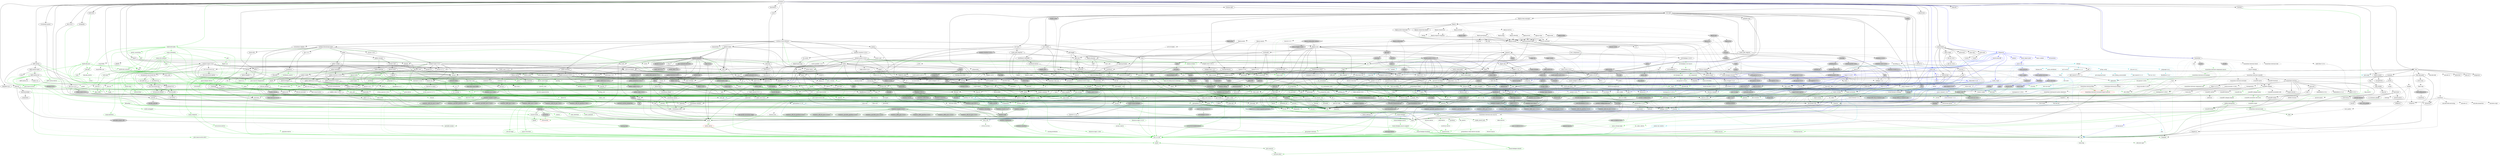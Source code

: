 digraph {
    0 [ label = "hermes" shape = box]
    1 [ label = "test_component" shape = box]
    2 [ label = "anyhow" color = darkgreen]
    3 [ label = "bip32" ]
    4 [ label = "bip39" ]
    5 [ label = "blake2b_simd" ]
    6 [ label = "blosc-src" ]
    7 [ label = "build-info" ]
    8 [ label = "build-info-build" color = green3]
    9 [ label = "cardano-blockchain-types" ]
    10 [ label = "cardano-chain-follower" ]
    11 [ label = "catalyst-types 0.0.6" ]
    12 [ label = "chrono" color = darkgreen]
    13 [ label = "chrono-tz" ]
    14 [ label = "clap" ]
    15 [ label = "console" ]
    16 [ label = "coset" ]
    17 [ label = "crossbeam-queue" ]
    18 [ label = "dashmap" ]
    19 [ label = "derive_more" color = darkgreen]
    20 [ label = "dirs 6.0.0" ]
    21 [ label = "ed25519-bip32" ]
    22 [ label = "ed25519-dalek" ]
    23 [ label = "hdf5-metno" ]
    24 [ label = "hermes-ipfs" ]
    25 [ label = "hex" ]
    26 [ label = "hex-literal" ]
    27 [ label = "hmac" ]
    28 [ label = "http-body-util" ]
    29 [ label = "httpmock" color = blue]
    30 [ label = "hyper 1.7.0" ]
    31 [ label = "hyper-util" ]
    32 [ label = "iana-time-zone" color = darkgreen]
    33 [ label = "jsonschema" ]
    34 [ label = "keyed-lock" ]
    35 [ label = "libsqlite3-sys" ]
    36 [ label = "libtest-mimic" ]
    37 [ label = "num-traits" color = darkgreen]
    38 [ label = "num_cpus" ]
    39 [ label = "once_cell" color = darkgreen]
    40 [ label = "orx-concurrent-vec" ]
    41 [ label = "pbkdf2" ]
    42 [ label = "rand 0.9.2" ]
    43 [ label = "regex" color = darkgreen]
    44 [ label = "reqwest" ]
    45 [ label = "rustls 0.23.31" ]
    46 [ label = "rusty_ulid" ]
    47 [ label = "saffron" ]
    48 [ label = "serde" color = darkgreen]
    49 [ label = "serde_json" color = darkgreen]
    50 [ label = "serial_test" color = blue]
    51 [ label = "sha2" ]
    52 [ label = "stringzilla" ]
    53 [ label = "temp-dir" ]
    54 [ label = "thiserror 2.0.16" color = darkgreen]
    55 [ label = "tokio" ]
    56 [ label = "tokio-rustls 0.26.2" ]
    57 [ label = "tracing" ]
    58 [ label = "tracing-subscriber" ]
    59 [ label = "traitreg" ]
    60 [ label = "url" color = darkgreen]
    61 [ label = "usvg" ]
    62 [ label = "uuid" ]
    63 [ label = "wasmtime" ]
    64 [ label = "webpki-roots 1.0.2" ]
    65 [ label = "x509-cert" ]
    66 [ label = "wit-bindgen 0.43.0" ]
    67 [ label = "bs58" ]
    68 [ label = "k256" style = dashed]
    69 [ label = "rand_core 0.6.4" ]
    70 [ label = "ripemd" ]
    71 [ label = "secp256k1" style = dashed]
    72 [ label = "subtle" ]
    73 [ label = "zeroize" ]
    74 [ label = "bitcoin_hashes" ]
    75 [ label = "unicode-normalization" style = dashed]
    76 [ label = "arrayref" ]
    77 [ label = "arrayvec" ]
    78 [ label = "constant_time_eq" ]
    79 [ label = "cc" color = green3]
    80 [ label = "libz-sys" color = darkgreen, style = dashed]
    81 [ label = "lz4-sys" style = dashed]
    82 [ label = "zstd-sys" color = darkgreen]
    83 [ label = "bincode" color = darkgreen]
    84 [ label = "build-info-common" color = darkgreen]
    85 [ label = "build-info-proc" color = green3]
    86 [ label = "base64 0.22.1" color = darkgreen]
    87 [ label = "cargo_metadata" color = green3]
    88 [ label = "git2" color = green3, style = dashed]
    89 [ label = "glob" color = green3]
    90 [ label = "pretty_assertions" color = green3]
    91 [ label = "rustc_version" color = green3]
    92 [ label = "zstd" color = darkgreen]
    93 [ label = "catalyst-types 0.0.5" ]
    94 [ label = "cbork-utils" ]
    95 [ label = "dirs 5.0.1" ]
    96 [ label = "minicbor" ]
    97 [ label = "num-bigint" color = darkgreen]
    98 [ label = "ouroboros" ]
    99 [ label = "pallas" ]
    100 [ label = "strum 0.26.3" ]
    101 [ label = "async-trait" color = green3]
    102 [ label = "cpu-time" ]
    103 [ label = "crossbeam-channel" ]
    104 [ label = "crossbeam-epoch" ]
    105 [ label = "crossbeam-skiplist" ]
    106 [ label = "futures" ]
    107 [ label = "hickory-resolver 0.24.4" ]
    108 [ label = "http 1.3.1" ]
    109 [ label = "humantime" ]
    110 [ label = "logcall" color = green3]
    111 [ label = "memx" ]
    112 [ label = "mithril-client" ]
    113 [ label = "moka" ]
    114 [ label = "pallas-crypto 0.33.0" ]
    115 [ label = "pallas-hardano" ]
    116 [ label = "rayon" ]
    117 [ label = "tar" ]
    118 [ label = "thiserror 1.0.69" color = darkgreen]
    119 [ label = "tracing-log" ]
    120 [ label = "ureq" ]
    121 [ label = "base64-url" ]
    122 [ label = "displaydoc" color = green3]
    123 [ label = "fluent-uri" ]
    124 [ label = "fmmap" ]
    125 [ label = "strum 0.27.2" ]
    126 [ label = "android-tzdata" color = darkgreen, style = "dashed,filled", fillcolor = lightgrey]
    127 [ label = "js-sys" color = darkgreen]
    128 [ label = "wasm-bindgen" color = darkgreen]
    129 [ label = "windows-link" color = darkgreen, style = filled, fillcolor = lightgrey]
    130 [ label = "phf" ]
    131 [ label = "clap_builder" ]
    132 [ label = "clap_derive" color = green3, style = dashed]
    133 [ label = "encode_unicode" style = filled, fillcolor = lightgrey]
    134 [ label = "libc" color = darkgreen]
    135 [ label = "unicode-width" style = dashed]
    136 [ label = "windows-sys 0.60.2" color = darkgreen, style = filled, fillcolor = lightgrey]
    137 [ label = "ciborium" ]
    138 [ label = "ciborium-io" ]
    139 [ label = "crossbeam-utils" ]
    140 [ label = "cfg-if" color = darkgreen]
    141 [ label = "hashbrown 0.14.5" ]
    142 [ label = "lock_api" color = turquoise4]
    143 [ label = "parking_lot_core" color = turquoise4]
    144 [ label = "derive_more-impl" color = green3]
    145 [ label = "dirs-sys 0.5.0" ]
    146 [ label = "cryptoxide" ]
    147 [ label = "curve25519-dalek" ]
    148 [ label = "ed25519" ]
    149 [ label = "bitflags 2.9.4" color = darkgreen]
    150 [ label = "hdf5-metno-derive" color = green3]
    151 [ label = "hdf5-metno-sys" ]
    152 [ label = "hdf5-metno-types" ]
    153 [ label = "lazy_static" ]
    154 [ label = "ndarray" ]
    155 [ label = "paste" color = green3]
    156 [ label = "ipld-core" ]
    157 [ label = "rust-ipfs" ]
    158 [ label = "digest 0.10.7" ]
    159 [ label = "bytes" color = darkgreen]
    160 [ label = "futures-core" ]
    161 [ label = "http-body 1.0.1" ]
    162 [ label = "pin-project-lite" ]
    163 [ label = "assert-json-diff" color = blue]
    164 [ label = "async-object-pool" color = blue]
    165 [ label = "async-std" color = blue]
    166 [ label = "base64 0.21.7" ]
    167 [ label = "basic-cookies" color = blue, style = dashed]
    168 [ label = "form_urlencoded" color = darkgreen]
    169 [ label = "futures-util" ]
    170 [ label = "hyper 0.14.32" color = blue]
    171 [ label = "levenshtein" color = blue]
    172 [ label = "log" color = darkgreen]
    173 [ label = "serde_regex" color = blue]
    174 [ label = "similar" color = blue]
    175 [ label = "atomic-waker" style = dashed]
    176 [ label = "futures-channel" ]
    177 [ label = "h2" style = dashed]
    178 [ label = "httparse" ]
    179 [ label = "httpdate" ]
    180 [ label = "itoa" color = darkgreen]
    181 [ label = "pin-utils" ]
    182 [ label = "smallvec" color = darkgreen]
    183 [ label = "want" ]
    184 [ label = "ipnet" ]
    185 [ label = "percent-encoding" color = darkgreen]
    186 [ label = "socket2 0.6.0" style = dashed]
    187 [ label = "system-configuration" style = "dashed,filled", fillcolor = lightgrey]
    188 [ label = "tower-service" ]
    189 [ label = "windows-registry" style = "dashed,filled", fillcolor = lightgrey]
    190 [ label = "android_system_properties" color = darkgreen, style = filled, fillcolor = lightgrey]
    191 [ label = "core-foundation-sys" color = darkgreen, style = filled, fillcolor = lightgrey]
    192 [ label = "iana-time-zone-haiku" color = darkgreen, style = filled, fillcolor = lightgrey]
    193 [ label = "windows-core 0.61.2" color = darkgreen, style = filled, fillcolor = lightgrey]
    194 [ label = "ahash" ]
    195 [ label = "bytecount" ]
    196 [ label = "email_address" ]
    197 [ label = "fancy-regex" ]
    198 [ label = "fraction" ]
    199 [ label = "idna" color = darkgreen]
    200 [ label = "num-cmp" ]
    201 [ label = "referencing" ]
    202 [ label = "regex-syntax" color = darkgreen]
    203 [ label = "uuid-simd" ]
    204 [ label = "parking_lot" color = turquoise4]
    205 [ label = "pkg-config" color = green3]
    206 [ label = "vcpkg" color = green3, style = dashed]
    207 [ label = "anstream" ]
    208 [ label = "anstyle" ]
    209 [ label = "escape8259" ]
    210 [ label = "autocfg" color = green3]
    211 [ label = "hermit-abi" style = filled, fillcolor = lightgrey]
    212 [ label = "critical-section" color = darkgreen, style = dashed]
    213 [ label = "portable-atomic" color = darkgreen]
    214 [ label = "orx-concurrent-option" ]
    215 [ label = "orx-fixed-vec" ]
    216 [ label = "orx-pinned-concurrent-col" ]
    217 [ label = "orx-pinned-vec" ]
    218 [ label = "orx-pseudo-default" ]
    219 [ label = "orx-split-vec" ]
    220 [ label = "rand_chacha 0.9.0" style = dashed]
    221 [ label = "rand_core 0.9.3" ]
    222 [ label = "aho-corasick" color = darkgreen, style = dashed]
    223 [ label = "memchr" color = darkgreen]
    224 [ label = "regex-automata" color = darkgreen]
    225 [ label = "encoding_rs" style = dashed]
    226 [ label = "hyper-rustls" style = "dashed,filled", fillcolor = lightgrey]
    227 [ label = "hyper-tls" style = "dashed,filled", fillcolor = lightgrey]
    228 [ label = "mime" style = "dashed,filled", fillcolor = lightgrey]
    229 [ label = "native-tls" style = "dashed,filled", fillcolor = lightgrey]
    230 [ label = "quinn" style = "dashed,filled", fillcolor = lightgrey]
    231 [ label = "rustls-native-certs 0.8.1" style = "dashed,filled", fillcolor = lightgrey]
    232 [ label = "rustls-pki-types" ]
    233 [ label = "serde_urlencoded" ]
    234 [ label = "sync_wrapper" ]
    235 [ label = "tokio-native-tls" style = "dashed,filled", fillcolor = lightgrey]
    236 [ label = "tokio-util" ]
    237 [ label = "tower" style = filled, fillcolor = lightgrey]
    238 [ label = "tower-http" style = filled, fillcolor = lightgrey]
    239 [ label = "wasm-bindgen-futures" ]
    240 [ label = "wasm-streams" style = "dashed,filled", fillcolor = lightgrey]
    241 [ label = "web-sys" style = filled, fillcolor = lightgrey]
    242 [ label = "brotli" style = dashed]
    243 [ label = "brotli-decompressor" style = dashed]
    244 [ label = "ring" style = dashed]
    245 [ label = "rustls-webpki 0.103.4" ]
    246 [ label = "zlib-rs" style = dashed]
    247 [ label = "rand 0.8.5" ]
    248 [ label = "time" style = dashed]
    249 [ label = "nom 5.1.3" ]
    250 [ label = "serde_derive" color = red]
    251 [ label = "ryu" color = darkgreen]
    252 [ label = "fslock" color = blue, style = dashed]
    253 [ label = "scc" color = blue]
    254 [ label = "serial_test_derive" color = turquoise3]
    255 [ label = "cpufeatures" style = filled, fillcolor = lightgrey]
    256 [ label = "thiserror-impl 2.0.16" color = green3]
    257 [ label = "backtrace" style = filled, fillcolor = lightgrey]
    258 [ label = "io-uring" style = filled, fillcolor = lightgrey]
    259 [ label = "mio" ]
    260 [ label = "signal-hook-registry" style = "dashed,filled", fillcolor = lightgrey]
    261 [ label = "slab" ]
    262 [ label = "tokio-macros" color = green3, style = dashed]
    263 [ label = "windows-sys 0.59.0" style = filled, fillcolor = lightgrey]
    264 [ label = "tracing-attributes" color = green3, style = dashed]
    265 [ label = "tracing-core" ]
    266 [ label = "matchers" style = dashed]
    267 [ label = "nu-ansi-term" style = dashed]
    268 [ label = "sharded-slab" style = dashed]
    269 [ label = "thread_local" style = dashed]
    270 [ label = "tracing-serde" style = dashed]
    271 [ label = "traitreg-macros" color = green3]
    272 [ label = "data-url" ]
    273 [ label = "flate2" ]
    274 [ label = "fontdb" style = dashed]
    275 [ label = "imagesize" ]
    276 [ label = "kurbo" ]
    277 [ label = "pico-args" color = turquoise4]
    278 [ label = "roxmltree" ]
    279 [ label = "rustybuzz" style = dashed]
    280 [ label = "simplecss" ]
    281 [ label = "siphasher" color = turquoise4]
    282 [ label = "strict-num" ]
    283 [ label = "svgtypes" ]
    284 [ label = "tiny-skia-path" ]
    285 [ label = "unicode-bidi" style = dashed]
    286 [ label = "unicode-script" style = dashed]
    287 [ label = "unicode-vo" style = dashed]
    288 [ label = "xmlwriter" ]
    289 [ label = "getrandom 0.3.3" color = darkgreen, style = dashed]
    290 [ label = "addr2line 0.25.0" style = dashed]
    291 [ label = "bumpalo" color = darkgreen]
    292 [ label = "hashbrown 0.15.5" color = darkgreen]
    293 [ label = "indexmap 2.11.0" color = darkgreen]
    294 [ label = "mach2" style = "dashed,filled", fillcolor = lightgrey]
    295 [ label = "memfd" style = "dashed,filled", fillcolor = lightgrey]
    296 [ label = "object 0.37.3" ]
    297 [ label = "postcard" ]
    298 [ label = "pulley-interpreter" color = darkgreen]
    299 [ label = "rustix 1.0.8" color = darkgreen, style = filled, fillcolor = lightgrey]
    300 [ label = "semver" color = darkgreen]
    301 [ label = "target-lexicon" ]
    302 [ label = "wasmparser 0.236.1" color = darkgreen]
    303 [ label = "wasmtime-environ" ]
    304 [ label = "wasmtime-internal-asm-macros" style = dashed]
    305 [ label = "wasmtime-internal-component-macro" color = green3, style = dashed]
    306 [ label = "wasmtime-internal-component-util" color = darkgreen, style = dashed]
    307 [ label = "wasmtime-internal-cranelift" style = dashed]
    308 [ label = "wasmtime-internal-fiber" style = dashed]
    309 [ label = "wasmtime-internal-jit-debug" style = dashed]
    310 [ label = "wasmtime-internal-jit-icache-coherence" style = dashed]
    311 [ label = "wasmtime-internal-math" color = darkgreen]
    312 [ label = "wasmtime-internal-slab" style = dashed]
    313 [ label = "wasmtime-internal-unwinder" style = dashed]
    314 [ label = "wasmtime-internal-versioned-export-macros" color = red]
    315 [ label = "wasmtime-internal-winch" style = dashed]
    316 [ label = "wat" style = dashed]
    317 [ label = "const-oid" ]
    318 [ label = "der" ]
    319 [ label = "spki" ]
    320 [ label = "tls_codec" style = dashed]
    321 [ label = "wit-bindgen-rt" ]
    322 [ label = "wit-bindgen-rust-macro" color = green3, style = dashed]
    323 [ label = "tinyvec" ]
    324 [ label = "ecdsa" style = dashed]
    325 [ label = "elliptic-curve" style = dashed]
    326 [ label = "signature" ]
    327 [ label = "getrandom 0.2.16" color = turquoise4]
    328 [ label = "secp256k1-sys" style = dashed]
    329 [ label = "zeroize_derive" color = green3, style = dashed]
    330 [ label = "bitcoin-internals" ]
    331 [ label = "hex-conservative" ]
    332 [ label = "find-msvc-tools" color = green3]
    333 [ label = "jobserver" color = green3, style = dashed]
    334 [ label = "shlex" color = green3]
    335 [ label = "bincode_derive" color = green3, style = dashed]
    336 [ label = "unty" color = darkgreen]
    337 [ label = "proc-macro-error2" color = green3]
    338 [ label = "proc-macro2" color = darkgreen]
    339 [ label = "quote" color = darkgreen]
    340 [ label = "syn 2.0.106" color = darkgreen]
    341 [ label = "camino" color = green3]
    342 [ label = "cargo-platform" color = green3]
    343 [ label = "cargo-util-schemas" color = green3]
    344 [ label = "libgit2-sys" color = green3, style = dashed]
    345 [ label = "diff" color = green3]
    346 [ label = "yansi" color = green3]
    347 [ label = "zstd-safe" color = darkgreen]
    348 [ label = "dirs-sys 0.4.1" ]
    349 [ label = "half" ]
    350 [ label = "minicbor-derive" color = green3, style = dashed]
    351 [ label = "num-integer" color = darkgreen]
    352 [ label = "aliasable" ]
    353 [ label = "ouroboros_macro" color = green3]
    354 [ label = "static_assertions" ]
    355 [ label = "pallas-addresses 0.33.0" ]
    356 [ label = "pallas-codec 0.33.0" ]
    357 [ label = "pallas-configs" ]
    358 [ label = "pallas-network 0.33.0" ]
    359 [ label = "pallas-primitives 0.33.0" ]
    360 [ label = "pallas-traverse 0.33.0" ]
    361 [ label = "pallas-txbuilder" ]
    362 [ label = "pallas-utxorpc" ]
    363 [ label = "strum_macros 0.26.4" color = green3, style = dashed]
    364 [ label = "winapi" color = turquoise4, style = filled, fillcolor = lightgrey]
    365 [ label = "futures-executor" style = dashed]
    366 [ label = "futures-io" ]
    367 [ label = "futures-sink" ]
    368 [ label = "futures-task" ]
    369 [ label = "hickory-proto 0.24.4" ]
    370 [ label = "ipconfig" style = "dashed,filled", fillcolor = lightgrey]
    371 [ label = "lru-cache" ]
    372 [ label = "resolv-conf" style = dashed]
    373 [ label = "rustls 0.21.12" style = dashed]
    374 [ label = "tokio-rustls 0.24.1" style = dashed]
    375 [ label = "fnv" color = darkgreen]
    376 [ label = "proc-macro-error" color = green3]
    377 [ label = "async-recursion" color = green3]
    378 [ label = "flume" style = dashed]
    379 [ label = "mithril-common" style = filled, fillcolor = lightgrey]
    380 [ label = "slog" ]
    381 [ label = "loom" style = filled, fillcolor = lightgrey]
    382 [ label = "tagptr" ]
    383 [ label = "binary-layout" ]
    384 [ label = "tap" ]
    385 [ label = "either" color = darkgreen]
    386 [ label = "rayon-core" ]
    387 [ label = "filetime" ]
    388 [ label = "xattr" style = "dashed,filled", fillcolor = lightgrey]
    389 [ label = "thiserror-impl 1.0.69" color = green3]
    390 [ label = "rustls-native-certs 0.7.3" style = dashed]
    391 [ label = "webpki-roots 0.26.11" style = dashed]
    392 [ label = "borrow-or-share" ]
    393 [ label = "ref-cast" ]
    394 [ label = "byteorder" ]
    395 [ label = "enum_dispatch" color = green3]
    396 [ label = "fs4" style = dashed]
    397 [ label = "memmap2" ]
    398 [ label = "parse-display" ]
    399 [ label = "strum_macros 0.27.2" color = green3, style = dashed]
    400 [ label = "rustversion" color = red]
    401 [ label = "wasm-bindgen-macro" color = green3]
    402 [ label = "phf_shared 0.12.1" ]
    403 [ label = "clap_lex" ]
    404 [ label = "strsim" color = darkgreen, style = dashed]
    405 [ label = "heck 0.5.0" color = green3]
    406 [ label = "windows-targets 0.53.3" color = darkgreen, style = filled, fillcolor = lightgrey]
    407 [ label = "ciborium-ll" ]
    408 [ label = "scopeguard" color = turquoise4]
    409 [ label = "redox_syscall" color = turquoise4, style = filled, fillcolor = lightgrey]
    410 [ label = "windows-targets 0.52.6" color = turquoise4, style = filled, fillcolor = lightgrey]
    411 [ label = "convert_case" color = green3, style = dashed]
    412 [ label = "unicode-xid" color = green3]
    413 [ label = "option-ext" ]
    414 [ label = "redox_users 0.5.2" style = filled, fillcolor = lightgrey]
    415 [ label = "curve25519-dalek-derive" color = green3, style = filled, fillcolor = lightgrey]
    416 [ label = "fiat-crypto" style = filled, fillcolor = lightgrey]
    417 [ label = "pkcs8" style = dashed]
    418 [ label = "proc-macro-crate" color = green3]
    419 [ label = "hdf5-metno-src" style = dashed]
    420 [ label = "libloading" color = green3]
    421 [ label = "winreg 0.52.0" color = green3, style = filled, fillcolor = lightgrey]
    422 [ label = "ascii" ]
    423 [ label = "matrixmultiply" ]
    424 [ label = "num-complex" ]
    425 [ label = "portable-atomic-util" style = filled, fillcolor = lightgrey]
    426 [ label = "rawpointer" ]
    427 [ label = "cid" ]
    428 [ label = "serde_bytes" ]
    429 [ label = "async-rt" ]
    430 [ label = "async-stream" ]
    431 [ label = "asynchronous-codec" ]
    432 [ label = "fs2" style = filled, fillcolor = lightgrey]
    433 [ label = "futures-timeout" ]
    434 [ label = "futures-timer" ]
    435 [ label = "hickory-resolver 0.25.2" style = filled, fillcolor = lightgrey]
    436 [ label = "hkdf" style = dashed]
    437 [ label = "idb" style = filled, fillcolor = lightgrey]
    438 [ label = "ipld-dagpb" ]
    439 [ label = "libp2p" ]
    440 [ label = "libp2p-allow-block-list" ]
    441 [ label = "libp2p-connection-limits" ]
    442 [ label = "libp2p-relay-manager" ]
    443 [ label = "multibase" ]
    444 [ label = "multihash" ]
    445 [ label = "multihash-codetable" ]
    446 [ label = "multihash-derive" ]
    447 [ label = "p256" style = dashed]
    448 [ label = "pem" style = dashed]
    449 [ label = "pollable-map" ]
    450 [ label = "quick-protobuf" ]
    451 [ label = "quick-protobuf-codec" ]
    452 [ label = "rand_chacha 0.3.1" ]
    453 [ label = "rcgen" style = "dashed,filled", fillcolor = lightgrey]
    454 [ label = "rlimit" style = filled, fillcolor = lightgrey]
    455 [ label = "rust-ipns" ]
    456 [ label = "rust-unixfs" ]
    457 [ label = "sec1" style = dashed]
    458 [ label = "send_wrapper 0.6.0" style = filled, fillcolor = lightgrey]
    459 [ label = "serde-wasm-bindgen" style = filled, fillcolor = lightgrey]
    460 [ label = "serde_ipld_dagcbor" ]
    461 [ label = "serde_ipld_dagjson" ]
    462 [ label = "simple_x509" style = "dashed,filled", fillcolor = lightgrey]
    463 [ label = "tokio-stream" ]
    464 [ label = "tracing-futures" ]
    465 [ label = "unsigned-varint 0.8.0" ]
    466 [ label = "web-time" ]
    467 [ label = "block-buffer" style = dashed]
    468 [ label = "crypto-common" ]
    469 [ label = "async-attributes" color = turquoise3, style = dashed]
    470 [ label = "async-channel 1.9.0" color = blue, style = dashed]
    471 [ label = "async-global-executor" color = blue, style = "dashed,filled", fillcolor = lightgrey]
    472 [ label = "async-io" style = "dashed,filled", fillcolor = lightgrey]
    473 [ label = "async-lock" style = dashed]
    474 [ label = "async-process" color = blue, style = "dashed,filled", fillcolor = lightgrey]
    475 [ label = "futures-lite" style = "dashed,filled", fillcolor = lightgrey]
    476 [ label = "gloo-timers 0.3.0" color = blue, style = "dashed,filled", fillcolor = lightgrey]
    477 [ label = "kv-log-macro" color = blue, style = dashed]
    478 [ label = "lalrpop" color = turquoise3, style = dashed]
    479 [ label = "lalrpop-util" color = steelblue, style = dashed]
    480 [ label = "futures-macro" color = green3, style = dashed]
    481 [ label = "http 0.2.12" color = blue]
    482 [ label = "http-body 0.4.6" color = blue]
    483 [ label = "socket2 0.5.10" ]
    484 [ label = "value-bag" color = darkgreen, style = dashed]
    485 [ label = "try-lock" ]
    486 [ label = "core-foundation 0.9.4" style = "dashed,filled", fillcolor = lightgrey]
    487 [ label = "system-configuration-sys" style = "dashed,filled", fillcolor = lightgrey]
    488 [ label = "windows-result 0.3.4" color = darkgreen, style = filled, fillcolor = lightgrey]
    489 [ label = "windows-strings" color = darkgreen, style = filled, fillcolor = lightgrey]
    490 [ label = "windows-implement" color = green3, style = filled, fillcolor = lightgrey]
    491 [ label = "windows-interface" color = green3, style = filled, fillcolor = lightgrey]
    492 [ label = "version_check" color = green3]
    493 [ label = "zerocopy" ]
    494 [ label = "bit-set 0.8.0" ]
    495 [ label = "num" ]
    496 [ label = "idna_adapter" color = darkgreen]
    497 [ label = "utf8_iter" color = darkgreen]
    498 [ label = "outref" ]
    499 [ label = "vsimd" ]
    500 [ label = "anstyle-parse" ]
    501 [ label = "anstyle-query" style = dashed]
    502 [ label = "anstyle-wincon" style = "dashed,filled", fillcolor = lightgrey]
    503 [ label = "colorchoice" ]
    504 [ label = "is_terminal_polyfill" ]
    505 [ label = "utf8parse" ]
    506 [ label = "orx-concurrent-iter" ]
    507 [ label = "orx-iterable" ]
    508 [ label = "ppv-lite86" ]
    509 [ label = "openssl" style = "dashed,filled", fillcolor = lightgrey]
    510 [ label = "openssl-probe" style = "dashed,filled", fillcolor = lightgrey]
    511 [ label = "openssl-sys" style = "dashed,filled", fillcolor = lightgrey]
    512 [ label = "schannel" style = "dashed,filled", fillcolor = lightgrey]
    513 [ label = "security-framework 2.11.1" style = "dashed,filled", fillcolor = lightgrey]
    514 [ label = "security-framework-sys" style = "dashed,filled", fillcolor = lightgrey]
    515 [ label = "tempfile" color = darkgreen]
    516 [ label = "cfg_aliases" color = green3, style = "dashed,filled", fillcolor = lightgrey]
    517 [ label = "quinn-proto" style = "dashed,filled", fillcolor = lightgrey]
    518 [ label = "quinn-udp" style = "dashed,filled", fillcolor = lightgrey]
    519 [ label = "rustc-hash" style = dashed]
    520 [ label = "security-framework 3.3.0" style = "dashed,filled", fillcolor = lightgrey]
    521 [ label = "tower-layer" ]
    522 [ label = "iri-string" style = "dashed,filled", fillcolor = lightgrey]
    523 [ label = "alloc-no-stdlib" style = dashed]
    524 [ label = "alloc-stdlib" style = dashed]
    525 [ label = "untrusted" ]
    526 [ label = "windows-sys 0.52.0" style = filled, fillcolor = lightgrey]
    527 [ label = "deranged" style = dashed]
    528 [ label = "num-conv" color = darkgreen, style = dashed]
    529 [ label = "powerfmt" style = dashed]
    530 [ label = "time-core" color = darkgreen, style = dashed]
    531 [ label = "time-macros" color = green3, style = dashed]
    532 [ label = "sdd" color = blue]
    533 [ label = "addr2line 0.24.2" style = filled, fillcolor = lightgrey]
    534 [ label = "miniz_oxide" ]
    535 [ label = "object 0.36.7" style = filled, fillcolor = lightgrey]
    536 [ label = "rustc-demangle" style = filled, fillcolor = lightgrey]
    537 [ label = "wasi 0.11.1+wasi-snapshot-preview1" color = turquoise4, style = filled, fillcolor = lightgrey]
    538 [ label = "valuable" style = "dashed,filled", fillcolor = lightgrey]
    539 [ label = "crc32fast" ]
    540 [ label = "fontconfig-parser" style = "dashed,filled", fillcolor = lightgrey]
    541 [ label = "slotmap" style = dashed]
    542 [ label = "ttf-parser" style = dashed]
    543 [ label = "euclid" style = dashed]
    544 [ label = "bytemuck" ]
    545 [ label = "core_maths" style = dashed]
    546 [ label = "unicode-bidi-mirroring" style = dashed]
    547 [ label = "unicode-ccc" style = dashed]
    548 [ label = "unicode-properties" style = dashed]
    549 [ label = "float-cmp" style = dashed]
    550 [ label = "r-efi" color = darkgreen, style = "dashed,filled", fillcolor = lightgrey]
    551 [ label = "wasi 0.14.3+wasi-0.2.4" color = darkgreen, style = "dashed,filled", fillcolor = lightgrey]
    552 [ label = "gimli 0.32.2" ]
    553 [ label = "allocator-api2" color = darkgreen, style = dashed]
    554 [ label = "equivalent" color = darkgreen]
    555 [ label = "foldhash" color = darkgreen, style = dashed]
    556 [ label = "cobs" ]
    557 [ label = "embedded-io 0.4.0" style = dashed]
    558 [ label = "embedded-io 0.6.1" style = dashed]
    559 [ label = "cranelift-bitset" color = darkgreen]
    560 [ label = "pulley-macros" color = green3]
    561 [ label = "errno" color = darkgreen, style = filled, fillcolor = lightgrey]
    562 [ label = "linux-raw-sys 0.9.4" color = darkgreen, style = filled, fillcolor = lightgrey]
    563 [ label = "cranelift-entity" ]
    564 [ label = "wasm-encoder 0.236.1" style = dashed]
    565 [ label = "wasmprinter" style = dashed]
    566 [ label = "wasmtime-internal-wit-bindgen" color = green3, style = dashed]
    567 [ label = "wit-parser 0.236.1" color = green3, style = dashed]
    568 [ label = "cranelift-codegen" style = dashed]
    569 [ label = "cranelift-control" style = dashed]
    570 [ label = "cranelift-frontend" style = dashed]
    571 [ label = "cranelift-native" style = dashed]
    572 [ label = "itertools 0.14.0" color = darkgreen]
    573 [ label = "libm" color = darkgreen]
    574 [ label = "winch-codegen" style = dashed]
    575 [ label = "wast" style = dashed]
    576 [ label = "der_derive" color = green3, style = dashed]
    577 [ label = "flagset" style = dashed]
    578 [ label = "pem-rfc7468" style = dashed]
    579 [ label = "base64ct" style = dashed]
    580 [ label = "tls_codec_derive" color = green3, style = dashed]
    581 [ label = "prettyplease" color = green3, style = dashed]
    582 [ label = "wit-bindgen-core" color = green3, style = dashed]
    583 [ label = "wit-bindgen-rust" color = green3, style = dashed]
    584 [ label = "tinyvec_macros" style = dashed]
    585 [ label = "rfc6979" style = dashed]
    586 [ label = "base16ct" style = dashed]
    587 [ label = "crypto-bigint" style = dashed]
    588 [ label = "ff" style = dashed]
    589 [ label = "generic-array" ]
    590 [ label = "group" style = dashed]
    591 [ label = "virtue" color = green3, style = dashed]
    592 [ label = "proc-macro-error-attr2" color = green3]
    593 [ label = "unicode-ident" color = darkgreen]
    594 [ label = "serde-untagged" color = green3]
    595 [ label = "serde-value" color = green3]
    596 [ label = "toml" color = green3]
    597 [ label = "redox_users 0.4.6" color = turquoise4, style = filled, fillcolor = lightgrey]
    598 [ label = "windows-sys 0.48.0" color = darkgreen, style = filled, fillcolor = lightgrey]
    599 [ label = "crunchy" color = turquoise4]
    600 [ label = "heck 0.4.1" color = green3]
    601 [ label = "proc-macro2-diagnostics" color = green3]
    602 [ label = "base58" ]
    603 [ label = "bech32 0.9.1" ]
    604 [ label = "crc" ]
    605 [ label = "num-rational" ]
    606 [ label = "serde_with 3.14.0" ]
    607 [ label = "itertools 0.13.0" color = darkgreen]
    608 [ label = "pallas-wallet" ]
    609 [ label = "pallas-applying" ]
    610 [ label = "prost-types" color = darkgreen]
    611 [ label = "utxorpc-spec" ]
    612 [ label = "winapi-i686-pc-windows-gnu" color = turquoise4, style = filled, fillcolor = lightgrey]
    613 [ label = "winapi-x86_64-pc-windows-gnu" color = turquoise4, style = filled, fillcolor = lightgrey]
    614 [ label = "data-encoding" color = darkgreen]
    615 [ label = "enum-as-inner" color = green3]
    616 [ label = "rustls-pemfile 1.0.4" style = dashed]
    617 [ label = "widestring" style = "dashed,filled", fillcolor = lightgrey]
    618 [ label = "winreg 0.50.0" style = "dashed,filled", fillcolor = lightgrey]
    619 [ label = "linked-hash-map" ]
    620 [ label = "rustls-webpki 0.101.7" style = dashed]
    621 [ label = "sct" style = dashed]
    622 [ label = "proc-macro-error-attr" color = green3]
    623 [ label = "syn 1.0.109" color = green3, style = dashed]
    624 [ label = "nanorand" style = dashed]
    625 [ label = "spin" style = dashed]
    626 [ label = "bech32 0.11.0" style = filled, fillcolor = lightgrey]
    627 [ label = "blake2 0.10.6" style = filled, fillcolor = lightgrey]
    628 [ label = "ckb-merkle-mountain-range" style = filled, fillcolor = lightgrey]
    629 [ label = "fixed" style = filled, fillcolor = lightgrey]
    630 [ label = "kes-summed-ed25519" style = filled, fillcolor = lightgrey]
    631 [ label = "mithril-build-script" color = green3, style = filled, fillcolor = lightgrey]
    632 [ label = "mithril-stm" style = filled, fillcolor = lightgrey]
    633 [ label = "nom 8.0.0" style = filled, fillcolor = lightgrey]
    634 [ label = "pallas-addresses 0.32.1" style = "dashed,filled", fillcolor = lightgrey]
    635 [ label = "pallas-codec 0.32.1" style = "dashed,filled", fillcolor = lightgrey]
    636 [ label = "pallas-network 0.32.1" style = "dashed,filled", fillcolor = lightgrey]
    637 [ label = "pallas-primitives 0.32.1" style = "dashed,filled", fillcolor = lightgrey]
    638 [ label = "pallas-traverse 0.32.1" style = "dashed,filled", fillcolor = lightgrey]
    639 [ label = "typetag" style = filled, fillcolor = lightgrey]
    640 [ label = "walkdir" color = turquoise4]
    641 [ label = "generator" style = filled, fillcolor = lightgrey]
    642 [ label = "scoped-tls" style = filled, fillcolor = lightgrey]
    643 [ label = "doc-comment" ]
    644 [ label = "crossbeam-deque" ]
    645 [ label = "libredox" color = turquoise4, style = filled, fillcolor = lightgrey]
    646 [ label = "rustls-pemfile 2.2.0" style = dashed]
    647 [ label = "ref-cast-impl" color = green3]
    648 [ label = "rustix 0.38.44" style = "dashed,filled", fillcolor = lightgrey]
    649 [ label = "parse-display-derive" color = green3]
    650 [ label = "wasm-bindgen-macro-support" color = green3]
    651 [ label = "windows_aarch64_gnullvm 0.53.0" color = darkgreen, style = filled, fillcolor = lightgrey]
    652 [ label = "windows_aarch64_msvc 0.53.0" color = darkgreen, style = filled, fillcolor = lightgrey]
    653 [ label = "windows_i686_gnu 0.53.0" color = darkgreen, style = filled, fillcolor = lightgrey]
    654 [ label = "windows_i686_gnullvm 0.53.0" color = darkgreen, style = filled, fillcolor = lightgrey]
    655 [ label = "windows_i686_msvc 0.53.0" color = darkgreen, style = filled, fillcolor = lightgrey]
    656 [ label = "windows_x86_64_gnu 0.53.0" color = darkgreen, style = filled, fillcolor = lightgrey]
    657 [ label = "windows_x86_64_gnullvm 0.53.0" color = darkgreen, style = filled, fillcolor = lightgrey]
    658 [ label = "windows_x86_64_msvc 0.53.0" color = darkgreen, style = filled, fillcolor = lightgrey]
    659 [ label = "windows_aarch64_gnullvm 0.52.6" color = turquoise4, style = filled, fillcolor = lightgrey]
    660 [ label = "windows_aarch64_msvc 0.52.6" color = turquoise4, style = filled, fillcolor = lightgrey]
    661 [ label = "windows_i686_gnu 0.52.6" color = turquoise4, style = filled, fillcolor = lightgrey]
    662 [ label = "windows_i686_gnullvm 0.52.6" color = turquoise4, style = filled, fillcolor = lightgrey]
    663 [ label = "windows_i686_msvc 0.52.6" color = turquoise4, style = filled, fillcolor = lightgrey]
    664 [ label = "windows_x86_64_gnu 0.52.6" color = turquoise4, style = filled, fillcolor = lightgrey]
    665 [ label = "windows_x86_64_gnullvm 0.52.6" color = turquoise4, style = filled, fillcolor = lightgrey]
    666 [ label = "windows_x86_64_msvc 0.52.6" color = turquoise4, style = filled, fillcolor = lightgrey]
    667 [ label = "unicode-segmentation" color = green3, style = dashed]
    668 [ label = "toml_edit" color = green3]
    669 [ label = "cmake" color = green3, style = dashed]
    670 [ label = "core2" ]
    671 [ label = "async-stream-impl" color = green3]
    672 [ label = "pin-project" ]
    673 [ label = "gloo-timers 0.2.6" style = dashed]
    674 [ label = "send_wrapper 0.4.0" style = dashed]
    675 [ label = "hickory-proto 0.25.2" style = filled, fillcolor = lightgrey]
    676 [ label = "libp2p-autonat" style = dashed]
    677 [ label = "libp2p-core" ]
    678 [ label = "libp2p-dcutr" style = dashed]
    679 [ label = "libp2p-dns" style = "dashed,filled", fillcolor = lightgrey]
    680 [ label = "libp2p-gossipsub" style = dashed]
    681 [ label = "libp2p-identify" style = dashed]
    682 [ label = "libp2p-identity" ]
    683 [ label = "libp2p-kad" style = dashed]
    684 [ label = "libp2p-mdns" style = "dashed,filled", fillcolor = lightgrey]
    685 [ label = "libp2p-metrics" style = dashed]
    686 [ label = "libp2p-noise" style = dashed]
    687 [ label = "libp2p-ping" style = dashed]
    688 [ label = "libp2p-pnet" style = dashed]
    689 [ label = "libp2p-quic" style = "dashed,filled", fillcolor = lightgrey]
    690 [ label = "libp2p-relay" style = dashed]
    691 [ label = "libp2p-rendezvous" style = dashed]
    692 [ label = "libp2p-request-response" style = dashed]
    693 [ label = "libp2p-swarm" ]
    694 [ label = "libp2p-tcp" style = "dashed,filled", fillcolor = lightgrey]
    695 [ label = "libp2p-tls" style = "dashed,filled", fillcolor = lightgrey]
    696 [ label = "libp2p-upnp" style = "dashed,filled", fillcolor = lightgrey]
    697 [ label = "libp2p-websocket" style = "dashed,filled", fillcolor = lightgrey]
    698 [ label = "libp2p-websocket-websys" style = "dashed,filled", fillcolor = lightgrey]
    699 [ label = "libp2p-yamux" style = dashed]
    700 [ label = "multiaddr" ]
    701 [ label = "rw-stream-sink" ]
    702 [ label = "base-x" ]
    703 [ label = "data-encoding-macro" ]
    704 [ label = "blake2s_simd" style = dashed]
    705 [ label = "blake3" style = dashed]
    706 [ label = "sha1" style = dashed]
    707 [ label = "sha3" style = dashed]
    708 [ label = "strobe-rs" style = dashed]
    709 [ label = "multihash-derive-impl" color = green3]
    710 [ label = "primeorder" style = dashed]
    711 [ label = "x509-parser 0.16.0" style = "dashed,filled", fillcolor = lightgrey]
    712 [ label = "yasna" style = "dashed,filled", fillcolor = lightgrey]
    713 [ label = "cbor4ii 0.2.14" ]
    714 [ label = "simple_asn1" style = "dashed,filled", fillcolor = lightgrey]
    715 [ label = "typenum" ]
    716 [ label = "concurrent-queue" style = dashed]
    717 [ label = "event-listener 2.5.3" color = blue, style = dashed]
    718 [ label = "async-channel 2.5.0" style = dashed]
    719 [ label = "async-executor" color = blue, style = "dashed,filled", fillcolor = lightgrey]
    720 [ label = "blocking" color = blue, style = "dashed,filled", fillcolor = lightgrey]
    721 [ label = "parking" style = "dashed,filled", fillcolor = lightgrey]
    722 [ label = "polling" style = "dashed,filled", fillcolor = lightgrey]
    723 [ label = "event-listener 5.4.1" style = dashed]
    724 [ label = "event-listener-strategy" style = dashed]
    725 [ label = "async-signal" color = blue, style = "dashed,filled", fillcolor = lightgrey]
    726 [ label = "async-task" color = blue, style = "dashed,filled", fillcolor = lightgrey]
    727 [ label = "fastrand" color = darkgreen]
    728 [ label = "ascii-canvas" color = turquoise3, style = dashed]
    729 [ label = "bit-set 0.5.3" color = turquoise3, style = dashed]
    730 [ label = "ena" color = turquoise3, style = dashed]
    731 [ label = "itertools 0.11.0" color = turquoise3, style = dashed]
    732 [ label = "petgraph 0.6.5" color = turquoise3, style = dashed]
    733 [ label = "string_cache" color = turquoise3, style = dashed]
    734 [ label = "term" color = turquoise3, style = dashed]
    735 [ label = "tiny-keccak" color = turquoise3, style = dashed]
    736 [ label = "zerocopy-derive" color = green3, style = filled, fillcolor = lightgrey]
    737 [ label = "bit-vec 0.8.0" ]
    738 [ label = "num-iter" ]
    739 [ label = "icu_normalizer" color = darkgreen]
    740 [ label = "icu_properties" color = darkgreen]
    741 [ label = "once_cell_polyfill" style = "dashed,filled", fillcolor = lightgrey]
    742 [ label = "orx-self-or" ]
    743 [ label = "foreign-types" style = "dashed,filled", fillcolor = lightgrey]
    744 [ label = "openssl-macros" color = green3, style = "dashed,filled", fillcolor = lightgrey]
    745 [ label = "lru-slab" style = "dashed,filled", fillcolor = lightgrey]
    746 [ label = "core-foundation 0.10.1" style = "dashed,filled", fillcolor = lightgrey]
    747 [ label = "gimli 0.31.1" style = filled, fillcolor = lightgrey]
    748 [ label = "adler2" ]
    749 [ label = "wit-bindgen 0.45.0" color = darkgreen, style = "dashed,filled", fillcolor = lightgrey]
    750 [ label = "fallible-iterator" style = dashed]
    751 [ label = "stable_deref_trait" color = darkgreen]
    752 [ label = "leb128fmt" color = darkgreen, style = dashed]
    753 [ label = "termcolor" style = dashed]
    754 [ label = "id-arena" color = green3, style = dashed]
    755 [ label = "cranelift-assembler-x64" style = dashed]
    756 [ label = "cranelift-bforest" style = dashed]
    757 [ label = "cranelift-codegen-meta" color = green3, style = dashed]
    758 [ label = "cranelift-codegen-shared" color = darkgreen, style = dashed]
    759 [ label = "cranelift-isle" color = green3, style = dashed]
    760 [ label = "regalloc2" style = dashed]
    761 [ label = "arbitrary" style = dashed]
    762 [ label = "wasm-encoder 0.238.1" style = dashed]
    763 [ label = "wit-parser 0.235.0" color = green3, style = dashed]
    764 [ label = "wasm-metadata" color = green3, style = dashed]
    765 [ label = "wit-component" color = green3, style = dashed]
    766 [ label = "erased-serde" color = darkgreen]
    767 [ label = "typeid" color = darkgreen]
    768 [ label = "ordered-float" color = green3]
    769 [ label = "serde_spanned" color = green3]
    770 [ label = "toml_datetime" color = green3]
    771 [ label = "windows-targets 0.48.5" color = darkgreen, style = filled, fillcolor = lightgrey]
    772 [ label = "crc-catalog" ]
    773 [ label = "indexmap 1.9.3" style = dashed]
    774 [ label = "schemars 0.9.0" style = dashed]
    775 [ label = "schemars 1.0.4" style = dashed]
    776 [ label = "serde_with_macros 3.14.0" color = green3, style = dashed]
    777 [ label = "prost" color = darkgreen]
    778 [ label = "pbjson" ]
    779 [ label = "pbjson-types" ]
    780 [ label = "tonic" ]
    781 [ label = "az" style = filled, fillcolor = lightgrey]
    782 [ label = "blake2 0.9.2" style = filled, fillcolor = lightgrey]
    783 [ label = "rand_core 0.5.1" style = filled, fillcolor = lightgrey]
    784 [ label = "serde_with 2.3.3" style = "dashed,filled", fillcolor = lightgrey]
    785 [ label = "serde_yaml" color = green3, style = filled, fillcolor = lightgrey]
    786 [ label = "blst" style = filled, fillcolor = lightgrey]
    787 [ label = "pallas-crypto 0.32.1" style = "dashed,filled", fillcolor = lightgrey]
    788 [ label = "inventory" style = filled, fillcolor = lightgrey]
    789 [ label = "typetag-impl" color = green3, style = filled, fillcolor = lightgrey]
    790 [ label = "same-file" color = turquoise4]
    791 [ label = "winapi-util" color = turquoise4, style = filled, fillcolor = lightgrey]
    792 [ label = "windows 0.61.3" style = filled, fillcolor = lightgrey]
    793 [ label = "linux-raw-sys 0.4.15" style = "dashed,filled", fillcolor = lightgrey]
    794 [ label = "structmeta" color = green3]
    795 [ label = "wasm-bindgen-backend" color = green3]
    796 [ label = "wasm-bindgen-shared" color = green3]
    797 [ label = "toml_write" color = green3, style = dashed]
    798 [ label = "winnow" color = green3, style = dashed]
    799 [ label = "pin-project-internal" color = green3]
    800 [ label = "futures-bounded" style = dashed]
    801 [ label = "multistream-select" ]
    802 [ label = "lru" ]
    803 [ label = "hashlink" style = dashed]
    804 [ label = "hex_fmt" style = dashed]
    805 [ label = "asn1_der" style = dashed]
    806 [ label = "uint" style = dashed]
    807 [ label = "if-watch" style = "dashed,filled", fillcolor = lightgrey]
    808 [ label = "prometheus-client" style = dashed]
    809 [ label = "snow" style = "dashed,filled", fillcolor = lightgrey]
    810 [ label = "x25519-dalek" style = dashed]
    811 [ label = "salsa20" style = dashed]
    812 [ label = "bimap" style = dashed]
    813 [ label = "cbor4ii 0.3.3" style = dashed]
    814 [ label = "libp2p-swarm-derive" color = green3, style = dashed]
    815 [ label = "futures-rustls" style = "dashed,filled", fillcolor = lightgrey]
    816 [ label = "x509-parser 0.17.0" style = "dashed,filled", fillcolor = lightgrey]
    817 [ label = "igd-next" style = "dashed,filled", fillcolor = lightgrey]
    818 [ label = "soketto" style = "dashed,filled", fillcolor = lightgrey]
    819 [ label = "yamux 0.12.1" style = dashed]
    820 [ label = "yamux 0.13.6" style = dashed]
    821 [ label = "data-encoding-macro-internal" color = green3]
    822 [ label = "keccak" style = dashed]
    823 [ label = "bitflags 1.3.2" style = dashed]
    824 [ label = "synstructure" color = green3]
    825 [ label = "asn1-rs 0.6.2" style = "dashed,filled", fillcolor = lightgrey]
    826 [ label = "der-parser 9.0.0" style = "dashed,filled", fillcolor = lightgrey]
    827 [ label = "nom 7.1.3" style = "dashed,filled", fillcolor = lightgrey]
    828 [ label = "oid-registry 0.7.1" style = "dashed,filled", fillcolor = lightgrey]
    829 [ label = "rusticata-macros" style = "dashed,filled", fillcolor = lightgrey]
    830 [ label = "piper" color = blue, style = "dashed,filled", fillcolor = lightgrey]
    831 [ label = "bit-vec 0.6.3" color = turquoise3, style = dashed]
    832 [ label = "fixedbitset 0.4.2" color = turquoise3, style = dashed]
    833 [ label = "new_debug_unreachable" color = turquoise3, style = dashed]
    834 [ label = "phf_shared 0.11.3" color = turquoise3, style = dashed]
    835 [ label = "precomputed-hash" color = turquoise3, style = dashed]
    836 [ label = "dirs-next" color = turquoise3, style = dashed]
    837 [ label = "icu_collections" color = darkgreen]
    838 [ label = "icu_normalizer_data" color = darkgreen, style = dashed]
    839 [ label = "icu_provider" color = darkgreen]
    840 [ label = "zerovec" color = darkgreen]
    841 [ label = "icu_locale_core" color = darkgreen]
    842 [ label = "icu_properties_data" color = darkgreen, style = dashed]
    843 [ label = "potential_utf" color = darkgreen]
    844 [ label = "zerotrie" color = darkgreen]
    845 [ label = "foreign-types-shared" style = "dashed,filled", fillcolor = lightgrey]
    846 [ label = "cranelift-assembler-x64-meta" color = green3, style = dashed]
    847 [ label = "cranelift-srcgen" color = green3, style = dashed]
    848 [ label = "wasmparser 0.238.1" style = dashed]
    849 [ label = "wasmparser 0.235.0" color = green3, style = dashed]
    850 [ label = "wasm-encoder 0.235.0" color = green3, style = dashed]
    851 [ label = "windows_aarch64_gnullvm 0.48.5" color = darkgreen, style = filled, fillcolor = lightgrey]
    852 [ label = "windows_aarch64_msvc 0.48.5" color = darkgreen, style = filled, fillcolor = lightgrey]
    853 [ label = "windows_i686_gnu 0.48.5" color = darkgreen, style = filled, fillcolor = lightgrey]
    854 [ label = "windows_i686_msvc 0.48.5" color = darkgreen, style = filled, fillcolor = lightgrey]
    855 [ label = "windows_x86_64_gnu 0.48.5" color = darkgreen, style = filled, fillcolor = lightgrey]
    856 [ label = "windows_x86_64_gnullvm 0.48.5" color = darkgreen, style = filled, fillcolor = lightgrey]
    857 [ label = "windows_x86_64_msvc 0.48.5" color = darkgreen, style = filled, fillcolor = lightgrey]
    858 [ label = "hashbrown 0.12.3" style = dashed]
    859 [ label = "dyn-clone" style = dashed]
    860 [ label = "darling" color = green3, style = dashed]
    861 [ label = "prost-derive" color = green3, style = dashed]
    862 [ label = "pbjson-build" color = green3]
    863 [ label = "prost-build" color = green3]
    864 [ label = "crypto-mac" style = filled, fillcolor = lightgrey]
    865 [ label = "digest 0.9.0" style = filled, fillcolor = lightgrey]
    866 [ label = "opaque-debug" style = filled, fillcolor = lightgrey]
    867 [ label = "base64 0.13.1" style = "dashed,filled", fillcolor = lightgrey]
    868 [ label = "serde_with_macros 2.3.3" color = green3, style = "dashed,filled", fillcolor = lightgrey]
    869 [ label = "unsafe-libyaml" color = green3, style = filled, fillcolor = lightgrey]
    870 [ label = "threadpool" style = filled, fillcolor = lightgrey]
    871 [ label = "windows-collections" style = filled, fillcolor = lightgrey]
    872 [ label = "windows-future" style = filled, fillcolor = lightgrey]
    873 [ label = "windows-numerics" style = filled, fillcolor = lightgrey]
    874 [ label = "structmeta-derive" color = green3]
    875 [ label = "unsigned-varint 0.7.2" ]
    876 [ label = "if-addrs" style = "dashed,filled", fillcolor = lightgrey]
    877 [ label = "netlink-packet-core" style = "dashed,filled", fillcolor = lightgrey]
    878 [ label = "netlink-packet-route" style = "dashed,filled", fillcolor = lightgrey]
    879 [ label = "netlink-proto" style = "dashed,filled", fillcolor = lightgrey]
    880 [ label = "netlink-sys" style = "dashed,filled", fillcolor = lightgrey]
    881 [ label = "rtnetlink" style = "dashed,filled", fillcolor = lightgrey]
    882 [ label = "windows 0.53.0" style = "dashed,filled", fillcolor = lightgrey]
    883 [ label = "dtoa" style = dashed]
    884 [ label = "prometheus-client-derive-encode" color = green3, style = dashed]
    885 [ label = "aes-gcm" style = "dashed,filled", fillcolor = lightgrey]
    886 [ label = "chacha20poly1305" style = "dashed,filled", fillcolor = lightgrey]
    887 [ label = "cipher" style = dashed]
    888 [ label = "asn1-rs 0.7.1" style = "dashed,filled", fillcolor = lightgrey]
    889 [ label = "der-parser 10.0.0" style = "dashed,filled", fillcolor = lightgrey]
    890 [ label = "oid-registry 0.8.1" style = "dashed,filled", fillcolor = lightgrey]
    891 [ label = "attohttpc" style = "dashed,filled", fillcolor = lightgrey]
    892 [ label = "xmltree" style = "dashed,filled", fillcolor = lightgrey]
    893 [ label = "nohash-hasher" style = dashed]
    894 [ label = "asn1-rs-derive 0.5.1" color = green3, style = "dashed,filled", fillcolor = lightgrey]
    895 [ label = "asn1-rs-impl" color = green3, style = "dashed,filled", fillcolor = lightgrey]
    896 [ label = "minimal-lexical" style = "dashed,filled", fillcolor = lightgrey]
    897 [ label = "dirs-sys-next" color = turquoise3, style = dashed]
    898 [ label = "yoke" color = darkgreen]
    899 [ label = "zerofrom" color = darkgreen]
    900 [ label = "tinystr" color = darkgreen]
    901 [ label = "writeable" color = darkgreen]
    902 [ label = "zerovec-derive" color = green3, style = dashed]
    903 [ label = "litemap" color = darkgreen]
    904 [ label = "darling_core" color = green3, style = dashed]
    905 [ label = "darling_macro" color = green3, style = dashed]
    906 [ label = "multimap" color = green3]
    907 [ label = "petgraph 0.7.1" color = green3]
    908 [ label = "windows-threading" style = filled, fillcolor = lightgrey]
    909 [ label = "netlink-packet-utils" style = "dashed,filled", fillcolor = lightgrey]
    910 [ label = "nix" style = "dashed,filled", fillcolor = lightgrey]
    911 [ label = "windows-core 0.53.0" style = "dashed,filled", fillcolor = lightgrey]
    912 [ label = "aead" style = "dashed,filled", fillcolor = lightgrey]
    913 [ label = "aes" style = "dashed,filled", fillcolor = lightgrey]
    914 [ label = "ctr" style = "dashed,filled", fillcolor = lightgrey]
    915 [ label = "ghash" style = "dashed,filled", fillcolor = lightgrey]
    916 [ label = "chacha20" style = "dashed,filled", fillcolor = lightgrey]
    917 [ label = "poly1305" style = "dashed,filled", fillcolor = lightgrey]
    918 [ label = "inout" style = dashed]
    919 [ label = "asn1-rs-derive 0.6.0" color = green3, style = "dashed,filled", fillcolor = lightgrey]
    920 [ label = "xml-rs" style = "dashed,filled", fillcolor = lightgrey]
    921 [ label = "yoke-derive" color = green3, style = dashed]
    922 [ label = "zerofrom-derive" color = green3, style = dashed]
    923 [ label = "ident_case" color = green3, style = dashed]
    924 [ label = "fixedbitset 0.5.7" color = green3]
    925 [ label = "windows-result 0.1.2" style = "dashed,filled", fillcolor = lightgrey]
    926 [ label = "polyval" style = "dashed,filled", fillcolor = lightgrey]
    927 [ label = "universal-hash" style = "dashed,filled", fillcolor = lightgrey]
    0 -> 3 [ ]
    0 -> 7 [ ]
    0 -> 8 [ color = green3]
    0 -> 10 [ ]
    0 -> 11 [ ]
    0 -> 13 [ ]
    0 -> 15 [ ]
    0 -> 16 [ ]
    0 -> 17 [ ]
    0 -> 20 [ ]
    0 -> 23 [ ]
    0 -> 24 [ ]
    0 -> 26 [ ]
    0 -> 29 [ color = blue]
    0 -> 33 [ ]
    0 -> 34 [ ]
    0 -> 35 [ ]
    0 -> 36 [ ]
    0 -> 46 [ ]
    0 -> 47 [ ]
    0 -> 50 [ color = blue]
    0 -> 52 [ ]
    0 -> 53 [ ]
    0 -> 59 [ ]
    0 -> 61 [ ]
    0 -> 63 [ ]
    0 -> 63 [ color = blue]
    0 -> 65 [ ]
    1 -> 60 [ ]
    1 -> 66 [ ]
    3 -> 67 [ ]
    3 -> 68 [ style = dotted]
    3 -> 41 [ style = dotted]
    3 -> 70 [ ]
    3 -> 71 [ style = dotted]
    4 -> 74 [ ]
    4 -> 69 [ style = dotted]
    4 -> 48 [ style = dotted]
    4 -> 75 [ style = dotted]
    5 -> 76 [ ]
    5 -> 77 [ ]
    5 -> 78 [ ]
    6 -> 80 [ style = dotted]
    6 -> 81 [ style = dotted]
    6 -> 82 [ style = dotted]
    7 -> 85 [ color = green3]
    8 -> 2 [ color = green3]
    8 -> 86 [ color = green3]
    8 -> 83 [ color = green3]
    8 -> 84 [ color = green3]
    8 -> 87 [ color = green3]
    8 -> 88 [ color = green3, style = dotted]
    8 -> 89 [ color = green3]
    8 -> 90 [ color = green3]
    8 -> 91 [ color = green3]
    8 -> 92 [ color = green3]
    9 -> 93 [ ]
    9 -> 94 [ ]
    9 -> 18 [ ]
    9 -> 95 [ ]
    9 -> 98 [ ]
    9 -> 99 [ ]
    9 -> 100 [ ]
    10 -> 9 [ ]
    10 -> 102 [ ]
    10 -> 105 [ ]
    10 -> 107 [ ]
    10 -> 109 [ ]
    10 -> 110 [ color = green3]
    10 -> 111 [ ]
    10 -> 112 [ ]
    10 -> 113 [ ]
    10 -> 115 [ ]
    10 -> 120 [ ]
    11 -> 121 [ ]
    11 -> 12 [ ]
    11 -> 122 [ color = green3]
    11 -> 22 [ ]
    11 -> 123 [ ]
    11 -> 124 [ arrowType = empty, fillcolor = lightgrey]
    11 -> 96 [ ]
    11 -> 40 [ ]
    11 -> 125 [ ]
    11 -> 54 [ ]
    11 -> 57 [ ]
    11 -> 62 [ ]
    12 -> 126 [ color = darkgreen, arrowType = empty, fillcolor = lightgrey, style = dotted]
    12 -> 32 [ color = darkgreen, arrowType = empty, fillcolor = lightgrey, style = dotted]
    12 -> 37 [ color = darkgreen]
    12 -> 48 [ color = darkgreen, style = dotted]
    13 -> 12 [ ]
    13 -> 130 [ ]
    14 -> 131 [ ]
    14 -> 132 [ color = green3, style = dotted]
    15 -> 133 [ arrowType = empty, fillcolor = lightgrey]
    15 -> 134 [ style = dotted]
    15 -> 39 [ style = dotted]
    15 -> 135 [ style = dotted]
    15 -> 136 [ arrowType = empty, fillcolor = lightgrey]
    16 -> 137 [ ]
    17 -> 139 [ ]
    18 -> 139 [ ]
    18 -> 141 [ ]
    18 -> 142 [ ]
    18 -> 143 [ ]
    19 -> 144 [ color = green3]
    20 -> 145 [ ]
    21 -> 146 [ ]
    22 -> 147 [ ]
    22 -> 148 [ ]
    22 -> 51 [ ]
    23 -> 6 [ style = dotted]
    23 -> 150 [ color = green3]
    23 -> 152 [ ]
    23 -> 153 [ ]
    23 -> 154 [ ]
    23 -> 155 [ color = green3]
    24 -> 157 [ ]
    27 -> 158 [ ]
    28 -> 160 [ ]
    28 -> 161 [ ]
    28 -> 162 [ ]
    29 -> 163 [ color = blue]
    29 -> 164 [ color = blue]
    29 -> 101 [ color = turquoise3]
    29 -> 166 [ color = blue]
    29 -> 167 [ color = blue, style = dotted]
    29 -> 170 [ color = blue]
    29 -> 153 [ color = blue]
    29 -> 171 [ color = blue]
    29 -> 173 [ color = blue]
    29 -> 174 [ color = blue]
    29 -> 60 [ color = blue]
    30 -> 177 [ style = dotted]
    30 -> 161 [ ]
    30 -> 178 [ style = dotted]
    30 -> 179 [ style = dotted]
    30 -> 183 [ style = dotted]
    31 -> 86 [ style = dotted]
    31 -> 30 [ ]
    31 -> 184 [ style = dotted]
    31 -> 185 [ style = dotted]
    31 -> 187 [ arrowType = empty, fillcolor = lightgrey, style = dotted]
    31 -> 188 [ style = dotted]
    31 -> 189 [ arrowType = empty, fillcolor = lightgrey, style = dotted]
    32 -> 190 [ color = darkgreen, arrowType = empty, fillcolor = lightgrey]
    32 -> 191 [ color = darkgreen, arrowType = empty, fillcolor = lightgrey]
    32 -> 192 [ color = darkgreen, arrowType = empty, fillcolor = lightgrey]
    32 -> 193 [ color = darkgreen, arrowType = empty, fillcolor = lightgrey]
    33 -> 195 [ ]
    33 -> 196 [ ]
    33 -> 197 [ ]
    33 -> 198 [ ]
    33 -> 200 [ ]
    33 -> 201 [ ]
    33 -> 43 [ ]
    33 -> 44 [ style = dotted]
    33 -> 203 [ ]
    34 -> 55 [ style = dotted]
    35 -> 79 [ color = green3, style = dotted]
    35 -> 205 [ color = green3, style = dotted]
    35 -> 206 [ color = green3, style = dotted]
    36 -> 14 [ ]
    36 -> 209 [ ]
    37 -> 210 [ color = green3]
    38 -> 211 [ arrowType = empty, fillcolor = lightgrey]
    38 -> 134 [ arrowType = empty, fillcolor = lightgrey]
    39 -> 212 [ color = darkgreen, style = dotted]
    39 -> 213 [ color = darkgreen, style = dotted]
    40 -> 214 [ ]
    40 -> 216 [ ]
    40 -> 48 [ style = dotted]
    41 -> 27 [ style = dotted]
    42 -> 220 [ style = dotted]
    43 -> 224 [ color = darkgreen]
    44 -> 225 [ arrowType = empty, fillcolor = lightgrey, style = dotted]
    44 -> 226 [ arrowType = empty, fillcolor = lightgrey, style = dotted]
    44 -> 227 [ arrowType = empty, fillcolor = lightgrey, style = dotted]
    44 -> 228 [ arrowType = empty, fillcolor = lightgrey, style = dotted]
    44 -> 230 [ arrowType = empty, fillcolor = lightgrey, style = dotted]
    44 -> 49 [ style = dotted]
    44 -> 49 [ arrowType = empty, fillcolor = lightgrey]
    44 -> 233 [ ]
    44 -> 238 [ arrowType = empty, fillcolor = lightgrey]
    44 -> 60 [ ]
    44 -> 240 [ arrowType = empty, fillcolor = lightgrey, style = dotted]
    45 -> 242 [ style = dotted]
    45 -> 245 [ ]
    45 -> 72 [ ]
    45 -> 246 [ style = dotted]
    46 -> 247 [ style = dotted]
    46 -> 248 [ style = dotted]
    47 -> 12 [ ]
    47 -> 249 [ ]
    48 -> 250 [ color = green3, style = dotted]
    48 -> 250 [ color = green3, arrowType = empty, fillcolor = lightgrey]
    49 -> 180 [ color = darkgreen]
    49 -> 223 [ color = darkgreen]
    49 -> 251 [ color = darkgreen]
    49 -> 48 [ color = darkgreen]
    50 -> 252 [ color = blue, style = dotted]
    50 -> 106 [ color = blue, style = dotted]
    50 -> 172 [ color = blue, style = dotted]
    50 -> 39 [ color = blue]
    50 -> 204 [ color = blue]
    50 -> 253 [ color = blue]
    50 -> 254 [ color = turquoise3]
    51 -> 255 [ arrowType = empty, fillcolor = lightgrey]
    51 -> 158 [ ]
    52 -> 79 [ color = green3]
    54 -> 256 [ color = green3]
    55 -> 257 [ arrowType = empty, fillcolor = lightgrey]
    55 -> 159 [ style = dotted]
    55 -> 258 [ arrowType = empty, fillcolor = lightgrey]
    55 -> 259 [ style = dotted]
    55 -> 259 [ arrowType = empty, fillcolor = lightgrey]
    55 -> 204 [ style = dotted]
    55 -> 162 [ ]
    55 -> 260 [ arrowType = empty, fillcolor = lightgrey, style = dotted]
    55 -> 261 [ arrowType = empty, fillcolor = lightgrey]
    55 -> 186 [ arrowType = empty, fillcolor = lightgrey, style = dotted]
    55 -> 262 [ color = green3, style = dotted]
    56 -> 45 [ ]
    56 -> 55 [ ]
    57 -> 172 [ style = dotted]
    57 -> 162 [ ]
    57 -> 264 [ color = green3, style = dotted]
    57 -> 265 [ ]
    58 -> 266 [ style = dotted]
    58 -> 267 [ style = dotted]
    58 -> 49 [ style = dotted]
    58 -> 268 [ style = dotted]
    58 -> 182 [ style = dotted]
    58 -> 269 [ style = dotted]
    58 -> 248 [ style = dotted]
    58 -> 57 [ style = dotted]
    58 -> 119 [ style = dotted]
    58 -> 270 [ style = dotted]
    59 -> 271 [ color = green3]
    60 -> 168 [ color = darkgreen]
    60 -> 199 [ color = darkgreen]
    61 -> 86 [ ]
    61 -> 272 [ ]
    61 -> 273 [ ]
    61 -> 274 [ style = dotted]
    61 -> 275 [ ]
    61 -> 277 [ ]
    61 -> 279 [ style = dotted]
    61 -> 280 [ ]
    61 -> 283 [ ]
    61 -> 284 [ ]
    61 -> 285 [ style = dotted]
    61 -> 287 [ style = dotted]
    61 -> 288 [ ]
    62 -> 289 [ arrowType = empty, fillcolor = lightgrey, style = dotted]
    62 -> 48 [ style = dotted]
    63 -> 290 [ style = dotted]
    63 -> 225 [ style = dotted]
    63 -> 294 [ arrowType = empty, fillcolor = lightgrey, style = dotted]
    63 -> 295 [ arrowType = empty, fillcolor = lightgrey, style = dotted]
    63 -> 305 [ color = green3, style = dotted]
    63 -> 308 [ style = dotted]
    63 -> 309 [ style = dotted]
    63 -> 310 [ style = dotted]
    63 -> 312 [ style = dotted]
    63 -> 313 [ style = dotted]
    63 -> 315 [ style = dotted]
    63 -> 316 [ style = dotted]
    64 -> 232 [ ]
    65 -> 319 [ ]
    65 -> 320 [ style = dotted]
    66 -> 321 [ ]
    66 -> 322 [ color = green3, style = dotted]
    67 -> 51 [ style = dotted]
    67 -> 323 [ style = dotted]
    68 -> 324 [ style = dotted]
    68 -> 51 [ style = dotted]
    69 -> 327 [ style = dotted]
    70 -> 158 [ ]
    71 -> 328 [ style = dashed]
    73 -> 329 [ color = green3, style = dotted]
    74 -> 330 [ ]
    74 -> 331 [ ]
    75 -> 323 [ style = dashed]
    79 -> 332 [ color = green3]
    79 -> 333 [ color = green3, style = dotted]
    79 -> 334 [ color = green3]
    80 -> 79 [ color = green3, style = dashed]
    80 -> 205 [ color = green3, style = dashed]
    80 -> 206 [ color = green3, style = dashed]
    81 -> 79 [ color = green3, style = dashed]
    82 -> 79 [ color = green3]
    82 -> 205 [ color = green3]
    83 -> 335 [ color = green3, style = dotted]
    83 -> 48 [ color = darkgreen, style = dotted]
    83 -> 336 [ color = darkgreen]
    84 -> 12 [ color = darkgreen]
    84 -> 19 [ color = darkgreen]
    84 -> 300 [ color = darkgreen]
    85 -> 2 [ color = green3]
    85 -> 86 [ color = green3]
    85 -> 83 [ color = green3]
    85 -> 84 [ color = green3]
    85 -> 97 [ color = green3]
    85 -> 337 [ color = green3]
    85 -> 49 [ color = green3]
    85 -> 92 [ color = green3]
    87 -> 341 [ color = green3]
    87 -> 342 [ color = green3]
    87 -> 343 [ color = green3]
    87 -> 49 [ color = green3]
    87 -> 54 [ color = green3]
    88 -> 149 [ color = green3, style = dashed]
    88 -> 344 [ color = green3, style = dashed]
    88 -> 60 [ color = green3, style = dashed]
    90 -> 345 [ color = green3]
    90 -> 346 [ color = green3]
    91 -> 300 [ color = green3]
    92 -> 347 [ color = darkgreen]
    93 -> 121 [ ]
    93 -> 5 [ ]
    93 -> 12 [ ]
    93 -> 122 [ color = green3]
    93 -> 22 [ ]
    93 -> 123 [ ]
    93 -> 124 [ ]
    93 -> 40 [ ]
    93 -> 114 [ ]
    93 -> 125 [ ]
    93 -> 54 [ ]
    93 -> 57 [ ]
    93 -> 62 [ ]
    94 -> 96 [ ]
    95 -> 348 [ ]
    96 -> 349 [ style = dotted]
    96 -> 350 [ color = green3, style = dotted]
    97 -> 351 [ color = darkgreen]
    98 -> 352 [ ]
    98 -> 353 [ color = green3]
    98 -> 354 [ ]
    99 -> 357 [ ]
    99 -> 358 [ ]
    99 -> 361 [ ]
    99 -> 362 [ ]
    100 -> 363 [ color = green3, style = dotted]
    101 -> 340 [ color = green3]
    102 -> 134 [ arrowType = empty, fillcolor = lightgrey]
    102 -> 364 [ arrowType = empty, fillcolor = lightgrey]
    103 -> 139 [ ]
    104 -> 139 [ ]
    105 -> 104 [ ]
    106 -> 365 [ style = dotted]
    107 -> 369 [ ]
    107 -> 370 [ arrowType = empty, fillcolor = lightgrey, style = dotted]
    107 -> 371 [ ]
    107 -> 372 [ style = dotted]
    108 -> 159 [ ]
    108 -> 375 [ ]
    108 -> 180 [ ]
    110 -> 376 [ color = green3]
    110 -> 340 [ color = green3]
    111 -> 255 [ arrowType = empty, fillcolor = lightgrey]
    112 -> 377 [ color = green3]
    112 -> 273 [ style = dotted]
    112 -> 378 [ style = dotted]
    112 -> 106 [ ]
    112 -> 379 [ arrowType = empty, fillcolor = lightgrey]
    112 -> 379 [ arrowType = empty, fillcolor = lightgrey]
    112 -> 44 [ ]
    112 -> 117 [ style = dotted]
    112 -> 62 [ ]
    112 -> 62 [ arrowType = empty, fillcolor = lightgrey]
    112 -> 92 [ style = dotted]
    113 -> 103 [ ]
    113 -> 104 [ ]
    113 -> 381 [ arrowType = empty, fillcolor = lightgrey]
    113 -> 204 [ ]
    113 -> 91 [ color = green3, arrowType = empty, fillcolor = lightgrey]
    113 -> 382 [ ]
    113 -> 118 [ ]
    113 -> 62 [ ]
    114 -> 146 [ ]
    114 -> 356 [ ]
    114 -> 69 [ ]
    114 -> 73 [ ]
    115 -> 383 [ ]
    115 -> 358 [ ]
    115 -> 360 [ ]
    115 -> 384 [ ]
    116 -> 385 [ ]
    116 -> 386 [ ]
    117 -> 387 [ ]
    117 -> 388 [ arrowType = empty, fillcolor = lightgrey, style = dotted]
    118 -> 389 [ color = green3]
    119 -> 172 [ ]
    119 -> 265 [ ]
    120 -> 86 [ ]
    120 -> 273 [ style = dotted]
    120 -> 45 [ style = dotted]
    120 -> 390 [ style = dotted]
    120 -> 60 [ ]
    120 -> 391 [ style = dotted]
    121 -> 86 [ ]
    122 -> 340 [ color = green3]
    123 -> 392 [ ]
    123 -> 393 [ ]
    123 -> 48 [ style = dotted]
    124 -> 394 [ ]
    124 -> 395 [ color = green3]
    124 -> 396 [ style = dotted]
    124 -> 397 [ ]
    124 -> 398 [ ]
    125 -> 399 [ color = green3, style = dotted]
    127 -> 128 [ color = darkgreen]
    128 -> 140 [ color = darkgreen]
    128 -> 39 [ color = darkgreen]
    128 -> 400 [ color = green3, style = dotted]
    128 -> 401 [ color = green3]
    130 -> 402 [ ]
    131 -> 207 [ style = dotted]
    131 -> 403 [ ]
    131 -> 404 [ style = dotted]
    132 -> 405 [ color = green3, style = dashed]
    132 -> 340 [ color = green3, style = dashed]
    136 -> 406 [ color = darkgreen, arrowType = empty, fillcolor = lightgrey]
    137 -> 407 [ ]
    137 -> 48 [ ]
    141 -> 194 [ style = dotted]
    142 -> 210 [ color = green3]
    142 -> 408 [ color = turquoise4]
    143 -> 140 [ color = turquoise4]
    143 -> 134 [ color = turquoise4, arrowType = empty, fillcolor = lightgrey]
    143 -> 409 [ color = turquoise4, arrowType = empty, fillcolor = lightgrey]
    143 -> 182 [ color = turquoise4]
    143 -> 410 [ color = turquoise4, arrowType = empty, fillcolor = lightgrey]
    144 -> 411 [ color = green3, style = dotted]
    144 -> 340 [ color = green3]
    144 -> 412 [ color = green3, style = dotted]
    145 -> 413 [ ]
    145 -> 414 [ arrowType = empty, fillcolor = lightgrey]
    145 -> 136 [ arrowType = empty, fillcolor = lightgrey]
    147 -> 255 [ arrowType = empty, fillcolor = lightgrey]
    147 -> 415 [ color = green3, arrowType = empty, fillcolor = lightgrey]
    147 -> 158 [ style = dotted]
    147 -> 416 [ arrowType = empty, fillcolor = lightgrey]
    147 -> 91 [ color = green3]
    148 -> 417 [ style = dotted]
    148 -> 48 [ style = dotted]
    148 -> 326 [ ]
    150 -> 418 [ color = green3]
    150 -> 337 [ color = green3]
    151 -> 419 [ style = dotted]
    151 -> 420 [ color = green3]
    151 -> 204 [ ]
    151 -> 205 [ color = green3, arrowType = empty, fillcolor = lightgrey]
    151 -> 43 [ color = green3]
    151 -> 421 [ color = green3, arrowType = empty, fillcolor = lightgrey]
    152 -> 422 [ ]
    152 -> 151 [ ]
    154 -> 423 [ ]
    154 -> 424 [ ]
    154 -> 351 [ ]
    154 -> 425 [ arrowType = empty, fillcolor = lightgrey]
    156 -> 427 [ ]
    157 -> 429 [ ]
    157 -> 430 [ ]
    157 -> 432 [ arrowType = empty, fillcolor = lightgrey]
    157 -> 437 [ arrowType = empty, fillcolor = lightgrey]
    157 -> 442 [ ]
    157 -> 449 [ ]
    157 -> 454 [ arrowType = empty, fillcolor = lightgrey]
    157 -> 455 [ ]
    157 -> 456 [ ]
    157 -> 459 [ arrowType = empty, fillcolor = lightgrey]
    157 -> 461 [ ]
    157 -> 462 [ arrowType = empty, fillcolor = lightgrey, style = dotted]
    157 -> 463 [ arrowType = empty, fillcolor = lightgrey]
    157 -> 463 [ arrowType = empty, fillcolor = lightgrey]
    157 -> 464 [ ]
    158 -> 467 [ style = dotted]
    158 -> 317 [ style = dotted]
    158 -> 468 [ ]
    158 -> 72 [ style = dotted]
    159 -> 48 [ color = darkgreen, style = dotted]
    161 -> 108 [ ]
    163 -> 49 [ color = blue]
    164 -> 165 [ color = blue]
    165 -> 469 [ color = turquoise3, style = dotted]
    165 -> 470 [ color = blue, style = dotted]
    165 -> 471 [ color = blue, arrowType = empty, fillcolor = lightgrey, style = dotted]
    165 -> 474 [ color = blue, arrowType = empty, fillcolor = lightgrey, style = dotted]
    165 -> 476 [ color = blue, arrowType = empty, fillcolor = lightgrey, style = dotted]
    165 -> 477 [ color = blue, style = dotted]
    165 -> 223 [ color = blue, style = dotted]
    165 -> 181 [ color = blue, style = dotted]
    165 -> 239 [ color = blue, arrowType = empty, fillcolor = lightgrey, style = dotted]
    167 -> 478 [ color = turquoise3, style = dashed]
    168 -> 185 [ color = darkgreen]
    169 -> 176 [ style = dotted]
    169 -> 366 [ style = dotted]
    169 -> 480 [ color = green3, style = dotted]
    169 -> 368 [ ]
    169 -> 223 [ style = dotted]
    169 -> 162 [ ]
    169 -> 181 [ ]
    169 -> 261 [ style = dotted]
    170 -> 169 [ color = blue]
    170 -> 482 [ color = blue]
    170 -> 178 [ color = blue]
    170 -> 179 [ color = blue]
    170 -> 483 [ color = blue, style = dotted]
    170 -> 55 [ color = blue]
    170 -> 188 [ color = blue]
    170 -> 57 [ color = blue]
    170 -> 183 [ color = blue]
    172 -> 484 [ color = darkgreen, style = dotted]
    173 -> 43 [ color = blue]
    173 -> 48 [ color = blue]
    176 -> 160 [ ]
    176 -> 367 [ style = dotted]
    177 -> 175 [ style = dashed]
    177 -> 108 [ style = dashed]
    177 -> 293 [ style = dashed]
    177 -> 236 [ style = dashed]
    177 -> 57 [ style = dashed]
    182 -> 48 [ color = darkgreen, style = dotted]
    183 -> 485 [ ]
    186 -> 134 [ arrowType = empty, fillcolor = lightgrey, style = dashed]
    186 -> 263 [ arrowType = empty, fillcolor = lightgrey, style = dashed]
    187 -> 149 [ arrowType = empty, fillcolor = lightgrey, style = dashed]
    187 -> 486 [ arrowType = empty, fillcolor = lightgrey, style = dashed]
    187 -> 487 [ arrowType = empty, fillcolor = lightgrey, style = dashed]
    189 -> 488 [ arrowType = empty, fillcolor = lightgrey, style = dashed]
    189 -> 489 [ arrowType = empty, fillcolor = lightgrey, style = dashed]
    190 -> 134 [ color = darkgreen, arrowType = empty, fillcolor = lightgrey]
    192 -> 79 [ color = green3, arrowType = empty, fillcolor = lightgrey]
    193 -> 490 [ color = green3, arrowType = empty, fillcolor = lightgrey]
    193 -> 491 [ color = green3, arrowType = empty, fillcolor = lightgrey]
    193 -> 488 [ color = darkgreen, arrowType = empty, fillcolor = lightgrey]
    193 -> 489 [ color = darkgreen, arrowType = empty, fillcolor = lightgrey]
    194 -> 289 [ style = dotted]
    194 -> 48 [ style = dotted]
    194 -> 492 [ color = green3]
    194 -> 493 [ ]
    196 -> 48 [ style = dotted]
    197 -> 494 [ ]
    197 -> 224 [ ]
    198 -> 153 [ style = dotted]
    198 -> 495 [ ]
    199 -> 496 [ color = darkgreen]
    199 -> 497 [ color = darkgreen]
    201 -> 194 [ ]
    201 -> 123 [ ]
    201 -> 204 [ ]
    201 -> 185 [ ]
    201 -> 49 [ ]
    203 -> 498 [ ]
    203 -> 62 [ style = dotted]
    203 -> 499 [ ]
    204 -> 142 [ color = turquoise4]
    204 -> 143 [ color = turquoise4]
    207 -> 500 [ ]
    207 -> 501 [ style = dotted]
    207 -> 502 [ arrowType = empty, fillcolor = lightgrey, style = dotted]
    207 -> 503 [ ]
    207 -> 504 [ ]
    215 -> 506 [ ]
    215 -> 217 [ ]
    216 -> 215 [ ]
    216 -> 219 [ ]
    217 -> 507 [ ]
    217 -> 218 [ ]
    219 -> 506 [ ]
    219 -> 217 [ ]
    220 -> 508 [ style = dashed]
    220 -> 221 [ style = dashed]
    221 -> 289 [ style = dotted]
    222 -> 223 [ color = darkgreen, style = dotted]
    224 -> 222 [ color = darkgreen, style = dotted]
    224 -> 202 [ color = darkgreen, style = dotted]
    225 -> 140 [ style = dashed]
    226 -> 31 [ arrowType = empty, fillcolor = lightgrey, style = dashed]
    226 -> 231 [ arrowType = empty, fillcolor = lightgrey, style = dotted]
    226 -> 56 [ arrowType = empty, fillcolor = lightgrey, style = dashed]
    227 -> 28 [ arrowType = empty, fillcolor = lightgrey, style = dashed]
    227 -> 31 [ arrowType = empty, fillcolor = lightgrey, style = dashed]
    227 -> 235 [ arrowType = empty, fillcolor = lightgrey, style = dashed]
    229 -> 509 [ arrowType = empty, fillcolor = lightgrey, style = dashed]
    229 -> 510 [ arrowType = empty, fillcolor = lightgrey, style = dashed]
    229 -> 512 [ arrowType = empty, fillcolor = lightgrey, style = dashed]
    229 -> 513 [ arrowType = empty, fillcolor = lightgrey, style = dashed]
    229 -> 515 [ arrowType = empty, fillcolor = lightgrey, style = dashed]
    230 -> 366 [ arrowType = empty, fillcolor = lightgrey, style = dotted]
    230 -> 517 [ arrowType = empty, fillcolor = lightgrey, style = dashed]
    230 -> 518 [ arrowType = empty, fillcolor = lightgrey, style = dashed]
    230 -> 55 [ arrowType = empty, fillcolor = lightgrey, style = dashed]
    231 -> 510 [ arrowType = empty, fillcolor = lightgrey, style = dashed]
    231 -> 232 [ arrowType = empty, fillcolor = lightgrey, style = dashed]
    231 -> 512 [ arrowType = empty, fillcolor = lightgrey, style = dashed]
    231 -> 520 [ arrowType = empty, fillcolor = lightgrey, style = dashed]
    232 -> 466 [ arrowType = empty, fillcolor = lightgrey, style = dotted]
    232 -> 73 [ style = dotted]
    233 -> 168 [ ]
    233 -> 180 [ ]
    233 -> 251 [ ]
    233 -> 48 [ ]
    234 -> 160 [ style = dotted]
    235 -> 229 [ arrowType = empty, fillcolor = lightgrey, style = dashed]
    235 -> 55 [ arrowType = empty, fillcolor = lightgrey, style = dashed]
    236 -> 169 [ style = dotted]
    236 -> 292 [ style = dotted]
    236 -> 55 [ ]
    237 -> 169 [ arrowType = empty, fillcolor = lightgrey, style = dotted]
    237 -> 234 [ arrowType = empty, fillcolor = lightgrey, style = dotted]
    237 -> 55 [ arrowType = empty, fillcolor = lightgrey, style = dotted]
    237 -> 521 [ arrowType = empty, fillcolor = lightgrey]
    237 -> 188 [ arrowType = empty, fillcolor = lightgrey]
    238 -> 161 [ arrowType = empty, fillcolor = lightgrey, style = dotted]
    238 -> 522 [ arrowType = empty, fillcolor = lightgrey, style = dotted]
    238 -> 237 [ arrowType = empty, fillcolor = lightgrey, style = dotted]
    239 -> 241 [ arrowType = empty, fillcolor = lightgrey]
    240 -> 169 [ arrowType = empty, fillcolor = lightgrey, style = dashed]
    240 -> 239 [ arrowType = empty, fillcolor = lightgrey, style = dashed]
    241 -> 127 [ arrowType = empty, fillcolor = lightgrey]
    242 -> 243 [ style = dashed]
    243 -> 524 [ style = dotted]
    244 -> 79 [ color = green3, style = dashed]
    244 -> 327 [ style = dashed]
    244 -> 525 [ style = dashed]
    244 -> 526 [ arrowType = empty, fillcolor = lightgrey, style = dashed]
    245 -> 244 [ style = dotted]
    245 -> 232 [ ]
    247 -> 452 [ style = dotted]
    248 -> 527 [ style = dashed]
    248 -> 531 [ color = green3, style = dotted]
    249 -> 223 [ ]
    249 -> 492 [ color = green3]
    250 -> 340 [ ]
    252 -> 134 [ color = blue, arrowType = empty, fillcolor = lightgrey, style = dashed]
    252 -> 364 [ color = blue, arrowType = empty, fillcolor = lightgrey, style = dashed]
    253 -> 532 [ color = blue]
    254 -> 340 [ color = turquoise3]
    255 -> 134 [ arrowType = empty, fillcolor = lightgrey]
    255 -> 134 [ arrowType = empty, fillcolor = lightgrey]
    255 -> 134 [ arrowType = empty, fillcolor = lightgrey]
    255 -> 134 [ arrowType = empty, fillcolor = lightgrey]
    256 -> 340 [ color = green3]
    257 -> 533 [ arrowType = empty, fillcolor = lightgrey]
    257 -> 140 [ arrowType = empty, fillcolor = lightgrey]
    257 -> 134 [ arrowType = empty, fillcolor = lightgrey]
    257 -> 534 [ arrowType = empty, fillcolor = lightgrey]
    257 -> 535 [ arrowType = empty, fillcolor = lightgrey]
    257 -> 536 [ arrowType = empty, fillcolor = lightgrey]
    257 -> 410 [ arrowType = empty, fillcolor = lightgrey]
    258 -> 149 [ arrowType = empty, fillcolor = lightgrey]
    258 -> 140 [ arrowType = empty, fillcolor = lightgrey]
    258 -> 134 [ arrowType = empty, fillcolor = lightgrey]
    259 -> 134 [ arrowType = empty, fillcolor = lightgrey]
    259 -> 134 [ arrowType = empty, fillcolor = lightgrey]
    259 -> 134 [ arrowType = empty, fillcolor = lightgrey]
    259 -> 537 [ arrowType = empty, fillcolor = lightgrey]
    259 -> 263 [ arrowType = empty, fillcolor = lightgrey]
    260 -> 134 [ arrowType = empty, fillcolor = lightgrey, style = dashed]
    262 -> 340 [ color = green3, style = dashed]
    263 -> 410 [ arrowType = empty, fillcolor = lightgrey]
    264 -> 340 [ color = green3, style = dashed]
    265 -> 39 [ style = dotted]
    265 -> 538 [ arrowType = empty, fillcolor = lightgrey, style = dotted]
    266 -> 224 [ style = dashed]
    267 -> 526 [ arrowType = empty, fillcolor = lightgrey, style = dashed]
    268 -> 153 [ style = dashed]
    269 -> 140 [ style = dashed]
    270 -> 48 [ style = dashed]
    270 -> 265 [ style = dashed]
    271 -> 340 [ color = green3]
    273 -> 539 [ ]
    273 -> 534 [ style = dotted]
    273 -> 534 [ arrowType = empty, fillcolor = lightgrey]
    274 -> 540 [ arrowType = empty, fillcolor = lightgrey, style = dotted]
    274 -> 172 [ style = dashed]
    274 -> 397 [ style = dotted]
    274 -> 541 [ style = dashed]
    274 -> 323 [ style = dashed]
    274 -> 542 [ style = dashed]
    276 -> 77 [ ]
    276 -> 543 [ style = dotted]
    276 -> 182 [ ]
    279 -> 149 [ style = dashed]
    279 -> 544 [ style = dashed]
    279 -> 172 [ style = dashed]
    279 -> 182 [ style = dashed]
    279 -> 542 [ style = dashed]
    279 -> 546 [ style = dashed]
    279 -> 547 [ style = dashed]
    279 -> 548 [ style = dashed]
    279 -> 286 [ style = dashed]
    280 -> 172 [ ]
    282 -> 549 [ style = dotted]
    283 -> 276 [ ]
    283 -> 281 [ ]
    284 -> 76 [ ]
    284 -> 544 [ ]
    284 -> 282 [ ]
    289 -> 127 [ color = darkgreen, arrowType = empty, fillcolor = lightgrey, style = dotted]
    289 -> 134 [ color = darkgreen, arrowType = empty, fillcolor = lightgrey, style = dashed]
    289 -> 134 [ color = darkgreen, arrowType = empty, fillcolor = lightgrey, style = dashed]
    289 -> 134 [ color = darkgreen, arrowType = empty, fillcolor = lightgrey, style = dashed]
    289 -> 134 [ color = darkgreen, arrowType = empty, fillcolor = lightgrey, style = dashed]
    289 -> 134 [ color = darkgreen, arrowType = empty, fillcolor = lightgrey, style = dashed]
    289 -> 134 [ color = darkgreen, arrowType = empty, fillcolor = lightgrey, style = dashed]
    289 -> 134 [ color = darkgreen, arrowType = empty, fillcolor = lightgrey, style = dashed]
    289 -> 134 [ color = darkgreen, arrowType = empty, fillcolor = lightgrey, style = dashed]
    289 -> 550 [ color = darkgreen, arrowType = empty, fillcolor = lightgrey, style = dashed]
    289 -> 551 [ color = darkgreen, arrowType = empty, fillcolor = lightgrey, style = dashed]
    290 -> 552 [ style = dashed]
    291 -> 553 [ color = darkgreen, style = dotted]
    292 -> 553 [ color = darkgreen, style = dotted]
    292 -> 554 [ color = darkgreen, style = dotted]
    292 -> 555 [ color = darkgreen, style = dotted]
    292 -> 48 [ color = darkgreen, style = dotted]
    293 -> 292 [ color = darkgreen]
    294 -> 134 [ arrowType = empty, fillcolor = lightgrey, style = dashed]
    295 -> 299 [ arrowType = empty, fillcolor = lightgrey, style = dashed]
    296 -> 539 [ style = dotted]
    296 -> 293 [ style = dotted]
    296 -> 223 [ ]
    297 -> 556 [ ]
    297 -> 557 [ style = dotted]
    297 -> 558 [ style = dotted]
    297 -> 48 [ ]
    298 -> 559 [ color = darkgreen]
    298 -> 172 [ color = darkgreen]
    298 -> 560 [ color = green3]
    298 -> 311 [ color = darkgreen, style = dotted]
    299 -> 149 [ color = darkgreen, arrowType = empty, fillcolor = lightgrey]
    299 -> 561 [ color = darkgreen, arrowType = empty, fillcolor = lightgrey, style = dotted]
    299 -> 561 [ color = darkgreen, arrowType = empty, fillcolor = lightgrey]
    299 -> 561 [ color = darkgreen, arrowType = empty, fillcolor = lightgrey]
    299 -> 562 [ color = darkgreen, arrowType = empty, fillcolor = lightgrey]
    299 -> 562 [ color = darkgreen, arrowType = empty, fillcolor = lightgrey]
    300 -> 48 [ color = darkgreen, style = dotted]
    302 -> 149 [ color = darkgreen]
    302 -> 293 [ color = darkgreen, style = dotted]
    302 -> 300 [ color = darkgreen, style = dotted]
    303 -> 563 [ ]
    303 -> 552 [ ]
    303 -> 172 [ ]
    303 -> 296 [ ]
    303 -> 297 [ ]
    303 -> 182 [ ]
    303 -> 301 [ ]
    303 -> 564 [ style = dotted]
    303 -> 565 [ style = dotted]
    303 -> 306 [ style = dotted]
    304 -> 140 [ style = dashed]
    305 -> 306 [ color = green3, style = dashed]
    305 -> 566 [ color = green3, style = dashed]
    307 -> 570 [ style = dashed]
    307 -> 571 [ style = dashed]
    307 -> 572 [ style = dashed]
    307 -> 303 [ style = dashed]
    307 -> 314 [ color = green3, style = dashed]
    308 -> 2 [ style = dashed]
    308 -> 79 [ color = green3, style = dashed]
    308 -> 299 [ arrowType = empty, fillcolor = lightgrey, style = dashed]
    308 -> 304 [ style = dashed]
    308 -> 314 [ color = green3, style = dashed]
    308 -> 314 [ color = red, style = dashed]
    309 -> 79 [ color = green3, style = dashed]
    309 -> 314 [ color = green3, style = dashed]
    309 -> 314 [ color = red, style = dashed]
    310 -> 2 [ style = dashed]
    310 -> 140 [ style = dashed]
    310 -> 134 [ arrowType = empty, fillcolor = lightgrey, style = dashed]
    310 -> 136 [ arrowType = empty, fillcolor = lightgrey, style = dashed]
    311 -> 573 [ color = darkgreen]
    313 -> 2 [ style = dashed]
    313 -> 568 [ style = dotted]
    313 -> 296 [ style = dashed]
    314 -> 340 [ ]
    315 -> 574 [ style = dashed]
    316 -> 575 [ style = dashed]
    318 -> 317 [ style = dotted]
    318 -> 576 [ color = green3, style = dotted]
    318 -> 577 [ style = dotted]
    318 -> 578 [ style = dotted]
    318 -> 73 [ style = dotted]
    319 -> 318 [ ]
    320 -> 580 [ color = green3, style = dotted]
    320 -> 73 [ style = dashed]
    321 -> 149 [ style = dotted]
    321 -> 106 [ style = dotted]
    321 -> 39 [ style = dotted]
    322 -> 583 [ color = green3, style = dashed]
    323 -> 584 [ style = dotted]
    324 -> 325 [ style = dashed]
    324 -> 585 [ style = dotted]
    324 -> 326 [ style = dashed]
    325 -> 587 [ style = dashed]
    325 -> 158 [ style = dotted]
    325 -> 590 [ style = dotted]
    325 -> 457 [ style = dotted]
    326 -> 158 [ style = dotted]
    327 -> 127 [ color = turquoise4, arrowType = empty, fillcolor = lightgrey, style = dotted]
    327 -> 134 [ color = turquoise4, arrowType = empty, fillcolor = lightgrey]
    327 -> 537 [ color = turquoise4, arrowType = empty, fillcolor = lightgrey]
    328 -> 79 [ color = green3, style = dashed]
    329 -> 340 [ color = green3, style = dashed]
    333 -> 289 [ color = green3, arrowType = empty, fillcolor = lightgrey, style = dashed]
    335 -> 591 [ color = green3, style = dashed]
    337 -> 592 [ color = green3]
    337 -> 340 [ color = green3, style = dotted]
    338 -> 593 [ color = darkgreen]
    339 -> 338 [ color = darkgreen]
    340 -> 339 [ color = darkgreen, style = dotted]
    341 -> 48 [ color = green3, style = dotted]
    342 -> 48 [ color = green3]
    343 -> 300 [ color = green3]
    343 -> 594 [ color = green3]
    343 -> 595 [ color = green3]
    343 -> 118 [ color = green3]
    343 -> 596 [ color = green3]
    343 -> 412 [ color = green3]
    343 -> 60 [ color = green3]
    344 -> 80 [ color = green3, style = dashed]
    347 -> 82 [ color = darkgreen]
    348 -> 413 [ ]
    348 -> 597 [ arrowType = empty, fillcolor = lightgrey]
    348 -> 598 [ arrowType = empty, fillcolor = lightgrey]
    349 -> 140 [ ]
    349 -> 599 [ arrowType = empty, fillcolor = lightgrey]
    350 -> 340 [ color = green3, style = dashed]
    351 -> 37 [ color = darkgreen]
    353 -> 600 [ color = green3]
    353 -> 601 [ color = green3]
    355 -> 602 [ ]
    355 -> 603 [ ]
    355 -> 604 [ ]
    355 -> 114 [ ]
    356 -> 25 [ ]
    356 -> 96 [ ]
    356 -> 48 [ ]
    356 -> 118 [ ]
    357 -> 605 [ ]
    357 -> 355 [ ]
    357 -> 359 [ ]
    357 -> 606 [ ]
    358 -> 394 [ ]
    358 -> 607 [ ]
    358 -> 114 [ ]
    358 -> 247 [ ]
    358 -> 483 [ ]
    358 -> 55 [ ]
    358 -> 57 [ ]
    359 -> 602 [ ]
    359 -> 603 [ ]
    359 -> 114 [ ]
    359 -> 49 [ style = dotted]
    360 -> 607 [ ]
    360 -> 355 [ ]
    360 -> 359 [ ]
    360 -> 155 [ color = green3]
    361 -> 360 [ ]
    361 -> 608 [ ]
    362 -> 609 [ ]
    362 -> 611 [ ]
    363 -> 405 [ color = green3, style = dashed]
    363 -> 400 [ color = green3, style = dashed]
    363 -> 340 [ color = green3, style = dashed]
    364 -> 612 [ color = turquoise4, arrowType = empty, fillcolor = lightgrey]
    364 -> 613 [ color = turquoise4, arrowType = empty, fillcolor = lightgrey]
    365 -> 169 [ style = dashed]
    365 -> 38 [ style = dotted]
    369 -> 101 [ color = green3]
    369 -> 614 [ ]
    369 -> 615 [ color = green3]
    369 -> 169 [ ]
    369 -> 184 [ ]
    369 -> 247 [ ]
    369 -> 616 [ style = dotted]
    369 -> 118 [ ]
    369 -> 323 [ ]
    369 -> 374 [ style = dotted]
    369 -> 57 [ ]
    369 -> 60 [ ]
    370 -> 483 [ arrowType = empty, fillcolor = lightgrey, style = dashed]
    370 -> 617 [ arrowType = empty, fillcolor = lightgrey, style = dashed]
    370 -> 618 [ arrowType = empty, fillcolor = lightgrey, style = dotted]
    371 -> 619 [ ]
    373 -> 620 [ style = dashed]
    373 -> 621 [ style = dashed]
    374 -> 373 [ style = dashed]
    374 -> 55 [ style = dashed]
    376 -> 622 [ color = green3]
    376 -> 623 [ color = green3, style = dotted]
    377 -> 340 [ color = green3]
    378 -> 160 [ style = dotted]
    378 -> 367 [ style = dotted]
    378 -> 624 [ style = dotted]
    378 -> 625 [ style = dashed]
    379 -> 2 [ arrowType = empty, fillcolor = lightgrey]
    379 -> 101 [ color = green3, arrowType = empty, fillcolor = lightgrey]
    379 -> 626 [ arrowType = empty, fillcolor = lightgrey]
    379 -> 137 [ arrowType = empty, fillcolor = lightgrey]
    379 -> 628 [ arrowType = empty, fillcolor = lightgrey]
    379 -> 629 [ arrowType = empty, fillcolor = lightgrey]
    379 -> 630 [ arrowType = empty, fillcolor = lightgrey]
    379 -> 631 [ color = green3, arrowType = empty, fillcolor = lightgrey]
    379 -> 632 [ arrowType = empty, fillcolor = lightgrey]
    379 -> 633 [ arrowType = empty, fillcolor = lightgrey]
    379 -> 636 [ arrowType = empty, fillcolor = lightgrey, style = dotted]
    379 -> 638 [ arrowType = empty, fillcolor = lightgrey, style = dotted]
    379 -> 428 [ arrowType = empty, fillcolor = lightgrey]
    379 -> 606 [ arrowType = empty, fillcolor = lightgrey]
    379 -> 380 [ arrowType = empty, fillcolor = lightgrey]
    379 -> 125 [ arrowType = empty, fillcolor = lightgrey]
    379 -> 639 [ arrowType = empty, fillcolor = lightgrey]
    379 -> 640 [ arrowType = empty, fillcolor = lightgrey]
    381 -> 641 [ arrowType = empty, fillcolor = lightgrey]
    381 -> 642 [ arrowType = empty, fillcolor = lightgrey]
    381 -> 58 [ arrowType = empty, fillcolor = lightgrey]
    383 -> 643 [ ]
    383 -> 155 [ color = green3]
    386 -> 644 [ ]
    387 -> 140 [ ]
    387 -> 645 [ arrowType = empty, fillcolor = lightgrey]
    387 -> 136 [ arrowType = empty, fillcolor = lightgrey]
    388 -> 299 [ arrowType = empty, fillcolor = lightgrey, style = dashed]
    389 -> 340 [ color = green3]
    390 -> 510 [ arrowType = empty, fillcolor = lightgrey, style = dashed]
    390 -> 646 [ style = dashed]
    390 -> 512 [ arrowType = empty, fillcolor = lightgrey, style = dashed]
    390 -> 513 [ arrowType = empty, fillcolor = lightgrey, style = dashed]
    391 -> 64 [ style = dashed]
    393 -> 647 [ color = green3]
    395 -> 39 [ color = green3]
    395 -> 340 [ color = green3]
    396 -> 648 [ arrowType = empty, fillcolor = lightgrey, style = dashed]
    396 -> 55 [ style = dotted]
    396 -> 526 [ arrowType = empty, fillcolor = lightgrey, style = dashed]
    397 -> 134 [ arrowType = empty, fillcolor = lightgrey]
    398 -> 649 [ color = green3]
    399 -> 405 [ color = green3, style = dashed]
    399 -> 340 [ color = green3, style = dashed]
    401 -> 650 [ color = green3]
    402 -> 281 [ ]
    406 -> 129 [ color = darkgreen, arrowType = empty, fillcolor = lightgrey]
    406 -> 651 [ color = darkgreen, arrowType = empty, fillcolor = lightgrey]
    406 -> 652 [ color = darkgreen, arrowType = empty, fillcolor = lightgrey]
    406 -> 653 [ color = darkgreen, arrowType = empty, fillcolor = lightgrey]
    406 -> 654 [ color = darkgreen, arrowType = empty, fillcolor = lightgrey]
    406 -> 655 [ color = darkgreen, arrowType = empty, fillcolor = lightgrey]
    406 -> 656 [ color = darkgreen, arrowType = empty, fillcolor = lightgrey]
    406 -> 657 [ color = darkgreen, arrowType = empty, fillcolor = lightgrey]
    406 -> 658 [ color = darkgreen, arrowType = empty, fillcolor = lightgrey]
    407 -> 138 [ ]
    407 -> 349 [ ]
    409 -> 149 [ color = turquoise4, arrowType = empty, fillcolor = lightgrey]
    410 -> 659 [ color = turquoise4, arrowType = empty, fillcolor = lightgrey]
    410 -> 660 [ color = turquoise4, arrowType = empty, fillcolor = lightgrey]
    410 -> 661 [ color = turquoise4, arrowType = empty, fillcolor = lightgrey]
    410 -> 662 [ color = turquoise4, arrowType = empty, fillcolor = lightgrey]
    410 -> 663 [ color = turquoise4, arrowType = empty, fillcolor = lightgrey]
    410 -> 664 [ color = turquoise4, arrowType = empty, fillcolor = lightgrey]
    410 -> 665 [ color = turquoise4, arrowType = empty, fillcolor = lightgrey]
    410 -> 666 [ color = turquoise4, arrowType = empty, fillcolor = lightgrey]
    411 -> 667 [ color = green3, style = dashed]
    414 -> 327 [ arrowType = empty, fillcolor = lightgrey]
    414 -> 645 [ arrowType = empty, fillcolor = lightgrey]
    414 -> 54 [ arrowType = empty, fillcolor = lightgrey]
    415 -> 340 [ color = green3, arrowType = empty, fillcolor = lightgrey]
    417 -> 319 [ style = dashed]
    418 -> 668 [ color = green3]
    419 -> 669 [ color = green3, style = dashed]
    420 -> 140 [ color = green3, arrowType = empty, fillcolor = lightgrey]
    420 -> 406 [ color = green3, arrowType = empty, fillcolor = lightgrey]
    421 -> 140 [ color = green3, arrowType = empty, fillcolor = lightgrey]
    421 -> 48 [ color = green3, arrowType = empty, fillcolor = lightgrey, style = dotted]
    421 -> 598 [ color = green3, arrowType = empty, fillcolor = lightgrey]
    423 -> 210 [ color = green3]
    423 -> 426 [ ]
    424 -> 37 [ ]
    425 -> 213 [ arrowType = empty, fillcolor = lightgrey]
    427 -> 443 [ style = dotted]
    427 -> 444 [ ]
    427 -> 428 [ style = dotted]
    428 -> 48 [ ]
    429 -> 106 [ ]
    429 -> 55 [ arrowType = empty, fillcolor = lightgrey, style = dotted]
    429 -> 239 [ arrowType = empty, fillcolor = lightgrey]
    430 -> 671 [ color = green3]
    430 -> 160 [ ]
    430 -> 162 [ ]
    431 -> 159 [ ]
    431 -> 169 [ ]
    432 -> 134 [ arrowType = empty, fillcolor = lightgrey]
    432 -> 364 [ arrowType = empty, fillcolor = lightgrey]
    433 -> 106 [ ]
    433 -> 434 [ arrowType = empty, fillcolor = lightgrey]
    433 -> 434 [ arrowType = empty, fillcolor = lightgrey]
    433 -> 672 [ ]
    434 -> 673 [ style = dotted]
    434 -> 674 [ style = dotted]
    435 -> 675 [ arrowType = empty, fillcolor = lightgrey]
    435 -> 370 [ arrowType = empty, fillcolor = lightgrey, style = dotted]
    435 -> 113 [ arrowType = empty, fillcolor = lightgrey]
    435 -> 372 [ arrowType = empty, fillcolor = lightgrey, style = dotted]
    436 -> 27 [ style = dashed]
    437 -> 37 [ arrowType = empty, fillcolor = lightgrey]
    437 -> 118 [ arrowType = empty, fillcolor = lightgrey]
    437 -> 55 [ arrowType = empty, fillcolor = lightgrey, style = dotted]
    437 -> 241 [ arrowType = empty, fillcolor = lightgrey]
    438 -> 156 [ ]
    438 -> 450 [ ]
    438 -> 118 [ ]
    439 -> 440 [ ]
    439 -> 676 [ style = dotted]
    439 -> 441 [ ]
    439 -> 679 [ arrowType = empty, fillcolor = lightgrey, style = dotted]
    439 -> 684 [ arrowType = empty, fillcolor = lightgrey, style = dotted]
    439 -> 685 [ style = dotted]
    439 -> 686 [ style = dotted]
    439 -> 688 [ style = dotted]
    439 -> 689 [ arrowType = empty, fillcolor = lightgrey, style = dotted]
    439 -> 691 [ style = dotted]
    439 -> 694 [ arrowType = empty, fillcolor = lightgrey, style = dotted]
    439 -> 696 [ arrowType = empty, fillcolor = lightgrey, style = dotted]
    439 -> 697 [ arrowType = empty, fillcolor = lightgrey, style = dotted]
    439 -> 698 [ arrowType = empty, fillcolor = lightgrey, style = dotted]
    439 -> 699 [ style = dotted]
    440 -> 693 [ ]
    441 -> 693 [ ]
    442 -> 439 [ ]
    443 -> 702 [ ]
    443 -> 703 [ ]
    444 -> 670 [ ]
    444 -> 465 [ ]
    445 -> 5 [ style = dotted]
    445 -> 704 [ style = dotted]
    445 -> 705 [ style = dotted]
    445 -> 446 [ ]
    445 -> 70 [ style = dotted]
    445 -> 706 [ style = dotted]
    445 -> 51 [ style = dotted]
    445 -> 707 [ style = dotted]
    445 -> 708 [ style = dotted]
    446 -> 444 [ ]
    446 -> 709 [ color = green3]
    447 -> 324 [ style = dotted]
    447 -> 710 [ style = dotted]
    447 -> 51 [ style = dotted]
    448 -> 86 [ style = dashed]
    448 -> 48 [ style = dotted]
    449 -> 433 [ ]
    450 -> 394 [ ]
    451 -> 450 [ ]
    451 -> 118 [ ]
    451 -> 465 [ ]
    452 -> 508 [ ]
    452 -> 69 [ ]
    453 -> 448 [ arrowType = empty, fillcolor = lightgrey, style = dotted]
    453 -> 232 [ arrowType = empty, fillcolor = lightgrey, style = dashed]
    453 -> 711 [ arrowType = empty, fillcolor = lightgrey, style = dotted]
    453 -> 712 [ arrowType = empty, fillcolor = lightgrey, style = dashed]
    454 -> 134 [ arrowType = empty, fillcolor = lightgrey]
    455 -> 12 [ ]
    455 -> 19 [ ]
    455 -> 682 [ style = dotted]
    455 -> 460 [ ]
    456 -> 385 [ ]
    456 -> 387 [ style = dotted]
    456 -> 438 [ ]
    456 -> 445 [ ]
    457 -> 586 [ style = dotted]
    457 -> 589 [ style = dotted]
    457 -> 417 [ style = dotted]
    457 -> 72 [ style = dotted]
    459 -> 127 [ arrowType = empty, fillcolor = lightgrey]
    459 -> 48 [ arrowType = empty, fillcolor = lightgrey]
    460 -> 713 [ ]
    460 -> 156 [ ]
    460 -> 408 [ ]
    461 -> 156 [ ]
    461 -> 49 [ ]
    462 -> 714 [ arrowType = empty, fillcolor = lightgrey, style = dashed]
    463 -> 160 [ ]
    463 -> 55 [ ]
    464 -> 106 [ style = dotted]
    464 -> 672 [ style = dotted]
    464 -> 57 [ ]
    465 -> 431 [ style = dotted]
    466 -> 127 [ arrowType = empty, fillcolor = lightgrey]
    467 -> 589 [ style = dashed]
    468 -> 589 [ ]
    468 -> 69 [ style = dotted]
    469 -> 623 [ color = turquoise3, style = dashed]
    470 -> 716 [ color = blue, style = dashed]
    470 -> 717 [ color = blue, style = dashed]
    470 -> 160 [ color = blue, style = dashed]
    471 -> 719 [ color = blue, arrowType = empty, fillcolor = lightgrey, style = dashed]
    471 -> 472 [ color = blue, arrowType = empty, fillcolor = lightgrey, style = dotted]
    471 -> 720 [ color = blue, arrowType = empty, fillcolor = lightgrey, style = dashed]
    471 -> 39 [ color = blue, arrowType = empty, fillcolor = lightgrey, style = dashed]
    472 -> 473 [ arrowType = empty, fillcolor = lightgrey, style = dashed]
    472 -> 475 [ arrowType = empty, fillcolor = lightgrey, style = dashed]
    472 -> 722 [ arrowType = empty, fillcolor = lightgrey, style = dashed]
    472 -> 261 [ arrowType = empty, fillcolor = lightgrey, style = dashed]
    473 -> 724 [ style = dashed]
    474 -> 725 [ color = blue, arrowType = empty, fillcolor = lightgrey, style = dashed]
    474 -> 720 [ color = blue, arrowType = empty, fillcolor = lightgrey, style = dashed]
    475 -> 727 [ arrowType = empty, fillcolor = lightgrey, style = dotted]
    475 -> 160 [ arrowType = empty, fillcolor = lightgrey, style = dashed]
    475 -> 366 [ arrowType = empty, fillcolor = lightgrey, style = dotted]
    475 -> 721 [ arrowType = empty, fillcolor = lightgrey, style = dotted]
    475 -> 162 [ arrowType = empty, fillcolor = lightgrey, style = dashed]
    476 -> 176 [ color = blue, arrowType = empty, fillcolor = lightgrey, style = dotted]
    476 -> 127 [ color = blue, arrowType = empty, fillcolor = lightgrey, style = dashed]
    477 -> 172 [ color = blue, style = dashed]
    478 -> 728 [ color = turquoise3, style = dashed]
    478 -> 729 [ color = turquoise3, style = dashed]
    478 -> 730 [ color = turquoise3, style = dashed]
    478 -> 731 [ color = turquoise3, style = dashed]
    478 -> 479 [ color = turquoise3, style = dashed]
    478 -> 732 [ color = turquoise3, style = dashed]
    478 -> 277 [ color = turquoise3, style = dotted]
    478 -> 43 [ color = turquoise3, style = dashed]
    478 -> 733 [ color = turquoise3, style = dashed]
    478 -> 735 [ color = turquoise3, style = dashed]
    478 -> 412 [ color = turquoise3, style = dashed]
    478 -> 640 [ color = turquoise3, style = dashed]
    479 -> 224 [ color = steelblue, style = dotted]
    480 -> 340 [ color = green3, style = dashed]
    481 -> 159 [ color = blue]
    481 -> 375 [ color = blue]
    481 -> 180 [ color = blue]
    482 -> 481 [ color = blue]
    482 -> 162 [ color = blue]
    483 -> 134 [ arrowType = empty, fillcolor = lightgrey]
    483 -> 526 [ arrowType = empty, fillcolor = lightgrey]
    486 -> 191 [ arrowType = empty, fillcolor = lightgrey, style = dashed]
    486 -> 134 [ arrowType = empty, fillcolor = lightgrey, style = dashed]
    487 -> 191 [ arrowType = empty, fillcolor = lightgrey, style = dashed]
    487 -> 134 [ arrowType = empty, fillcolor = lightgrey, style = dashed]
    488 -> 129 [ color = darkgreen, arrowType = empty, fillcolor = lightgrey]
    489 -> 129 [ color = darkgreen, arrowType = empty, fillcolor = lightgrey]
    490 -> 340 [ color = green3, arrowType = empty, fillcolor = lightgrey]
    491 -> 340 [ color = green3, arrowType = empty, fillcolor = lightgrey]
    493 -> 736 [ color = green3, arrowType = empty, fillcolor = lightgrey]
    494 -> 737 [ ]
    495 -> 424 [ ]
    495 -> 738 [ ]
    495 -> 605 [ ]
    496 -> 739 [ color = darkgreen]
    500 -> 505 [ style = dotted]
    501 -> 136 [ arrowType = empty, fillcolor = lightgrey, style = dashed]
    502 -> 208 [ arrowType = empty, fillcolor = lightgrey, style = dashed]
    502 -> 741 [ arrowType = empty, fillcolor = lightgrey, style = dashed]
    502 -> 136 [ arrowType = empty, fillcolor = lightgrey, style = dashed]
    506 -> 507 [ ]
    506 -> 218 [ ]
    507 -> 742 [ ]
    508 -> 493 [ ]
    509 -> 149 [ arrowType = empty, fillcolor = lightgrey, style = dashed]
    509 -> 743 [ arrowType = empty, fillcolor = lightgrey, style = dashed]
    509 -> 744 [ color = green3, arrowType = empty, fillcolor = lightgrey, style = dashed]
    509 -> 511 [ arrowType = empty, fillcolor = lightgrey, style = dashed]
    511 -> 79 [ color = green3, arrowType = empty, fillcolor = lightgrey, style = dashed]
    511 -> 205 [ color = green3, arrowType = empty, fillcolor = lightgrey, style = dashed]
    511 -> 206 [ color = green3, arrowType = empty, fillcolor = lightgrey, style = dashed]
    512 -> 263 [ arrowType = empty, fillcolor = lightgrey, style = dashed]
    513 -> 149 [ arrowType = empty, fillcolor = lightgrey, style = dashed]
    513 -> 486 [ arrowType = empty, fillcolor = lightgrey, style = dashed]
    513 -> 514 [ arrowType = empty, fillcolor = lightgrey, style = dashed]
    514 -> 191 [ arrowType = empty, fillcolor = lightgrey, style = dashed]
    514 -> 134 [ arrowType = empty, fillcolor = lightgrey, style = dashed]
    515 -> 727 [ color = darkgreen]
    515 -> 289 [ color = darkgreen, arrowType = empty, fillcolor = lightgrey, style = dotted]
    515 -> 299 [ color = darkgreen, arrowType = empty, fillcolor = lightgrey]
    517 -> 159 [ arrowType = empty, fillcolor = lightgrey, style = dashed]
    517 -> 745 [ arrowType = empty, fillcolor = lightgrey, style = dashed]
    517 -> 42 [ arrowType = empty, fillcolor = lightgrey, style = dashed]
    517 -> 519 [ arrowType = empty, fillcolor = lightgrey, style = dashed]
    517 -> 45 [ arrowType = empty, fillcolor = lightgrey, style = dotted]
    517 -> 261 [ arrowType = empty, fillcolor = lightgrey, style = dashed]
    517 -> 54 [ arrowType = empty, fillcolor = lightgrey, style = dashed]
    517 -> 323 [ arrowType = empty, fillcolor = lightgrey, style = dashed]
    517 -> 57 [ arrowType = empty, fillcolor = lightgrey, style = dashed]
    518 -> 516 [ color = green3, arrowType = empty, fillcolor = lightgrey, style = dashed]
    518 -> 186 [ arrowType = empty, fillcolor = lightgrey, style = dashed]
    518 -> 57 [ arrowType = empty, fillcolor = lightgrey, style = dotted]
    518 -> 136 [ arrowType = empty, fillcolor = lightgrey, style = dashed]
    520 -> 149 [ arrowType = empty, fillcolor = lightgrey, style = dashed]
    520 -> 746 [ arrowType = empty, fillcolor = lightgrey, style = dashed]
    520 -> 514 [ arrowType = empty, fillcolor = lightgrey, style = dashed]
    522 -> 223 [ arrowType = empty, fillcolor = lightgrey, style = dotted]
    522 -> 48 [ arrowType = empty, fillcolor = lightgrey, style = dotted]
    524 -> 523 [ style = dashed]
    526 -> 410 [ arrowType = empty, fillcolor = lightgrey]
    527 -> 529 [ style = dotted]
    527 -> 48 [ style = dotted]
    531 -> 528 [ color = green3, style = dashed]
    531 -> 530 [ color = green3, style = dashed]
    533 -> 747 [ arrowType = empty, fillcolor = lightgrey]
    534 -> 748 [ ]
    535 -> 223 [ arrowType = empty, fillcolor = lightgrey]
    539 -> 140 [ ]
    540 -> 278 [ arrowType = empty, fillcolor = lightgrey, style = dashed]
    541 -> 492 [ color = green3, style = dashed]
    542 -> 545 [ style = dotted]
    543 -> 37 [ style = dashed]
    545 -> 573 [ style = dashed]
    551 -> 749 [ color = darkgreen, arrowType = empty, fillcolor = lightgrey, style = dashed]
    552 -> 750 [ style = dotted]
    552 -> 293 [ style = dotted]
    552 -> 751 [ style = dotted]
    556 -> 54 [ ]
    559 -> 48 [ color = darkgreen, style = dotted]
    560 -> 340 [ color = green3]
    561 -> 134 [ color = darkgreen, arrowType = empty, fillcolor = lightgrey]
    561 -> 134 [ color = darkgreen, arrowType = empty, fillcolor = lightgrey]
    561 -> 134 [ color = darkgreen, arrowType = empty, fillcolor = lightgrey]
    561 -> 136 [ color = darkgreen, arrowType = empty, fillcolor = lightgrey]
    563 -> 559 [ ]
    564 -> 752 [ style = dashed]
    564 -> 302 [ style = dotted]
    565 -> 2 [ style = dashed]
    565 -> 753 [ style = dashed]
    565 -> 302 [ style = dashed]
    566 -> 405 [ color = green3, style = dashed]
    566 -> 567 [ color = green3, style = dashed]
    567 -> 2 [ color = green3, style = dashed]
    567 -> 754 [ color = green3, style = dashed]
    567 -> 172 [ color = green3, style = dashed]
    567 -> 49 [ color = green3, style = dotted]
    567 -> 412 [ color = green3, style = dashed]
    567 -> 302 [ color = green3, style = dotted]
    568 -> 755 [ style = dashed]
    568 -> 756 [ style = dashed]
    568 -> 757 [ color = green3, style = dashed]
    568 -> 569 [ style = dashed]
    568 -> 759 [ color = green3, style = dashed]
    568 -> 552 [ style = dotted]
    568 -> 760 [ style = dashed]
    568 -> 301 [ style = dashed]
    569 -> 761 [ style = dotted]
    570 -> 568 [ style = dashed]
    571 -> 568 [ style = dashed]
    571 -> 134 [ arrowType = empty, fillcolor = lightgrey, style = dashed]
    572 -> 385 [ color = darkgreen]
    574 -> 307 [ style = dashed]
    575 -> 291 [ style = dashed]
    575 -> 223 [ style = dashed]
    575 -> 135 [ style = dashed]
    575 -> 762 [ style = dashed]
    576 -> 340 [ color = green3, style = dashed]
    578 -> 579 [ style = dashed]
    580 -> 340 [ color = green3, style = dashed]
    581 -> 340 [ color = green3, style = dashed]
    582 -> 405 [ color = green3, style = dashed]
    582 -> 763 [ color = green3, style = dashed]
    583 -> 581 [ color = green3, style = dashed]
    583 -> 582 [ color = green3, style = dashed]
    583 -> 765 [ color = green3, style = dashed]
    585 -> 27 [ style = dashed]
    587 -> 589 [ style = dotted]
    587 -> 69 [ style = dotted]
    587 -> 72 [ style = dashed]
    588 -> 69 [ style = dashed]
    588 -> 72 [ style = dashed]
    589 -> 715 [ ]
    589 -> 492 [ color = green3]
    589 -> 73 [ style = dotted]
    590 -> 588 [ style = dashed]
    592 -> 339 [ color = green3]
    594 -> 766 [ color = green3]
    595 -> 768 [ color = green3]
    595 -> 48 [ color = green3]
    596 -> 668 [ color = green3, style = dotted]
    597 -> 327 [ color = turquoise4, arrowType = empty, fillcolor = lightgrey]
    597 -> 645 [ color = turquoise4, arrowType = empty, fillcolor = lightgrey]
    597 -> 118 [ color = turquoise4, arrowType = empty, fillcolor = lightgrey]
    598 -> 771 [ color = darkgreen, arrowType = empty, fillcolor = lightgrey]
    601 -> 340 [ color = green3]
    601 -> 492 [ color = green3]
    601 -> 346 [ color = green3, style = dotted]
    604 -> 772 [ ]
    605 -> 97 [ style = dotted]
    606 -> 86 [ style = dotted]
    606 -> 12 [ style = dotted]
    606 -> 25 [ style = dotted]
    606 -> 773 [ style = dotted]
    606 -> 293 [ style = dotted]
    606 -> 774 [ style = dotted]
    606 -> 775 [ style = dotted]
    606 -> 776 [ color = green3, style = dotted]
    606 -> 248 [ style = dotted]
    607 -> 385 [ color = darkgreen]
    608 -> 603 [ ]
    608 -> 4 [ ]
    608 -> 21 [ ]
    608 -> 114 [ ]
    608 -> 247 [ ]
    609 -> 12 [ ]
    609 -> 360 [ ]
    609 -> 247 [ ]
    610 -> 777 [ color = darkgreen]
    611 -> 779 [ ]
    611 -> 780 [ ]
    615 -> 405 [ color = green3]
    615 -> 340 [ color = green3]
    616 -> 166 [ style = dashed]
    618 -> 140 [ arrowType = empty, fillcolor = lightgrey, style = dashed]
    618 -> 598 [ arrowType = empty, fillcolor = lightgrey, style = dashed]
    620 -> 244 [ style = dashed]
    621 -> 244 [ style = dashed]
    622 -> 339 [ color = green3]
    622 -> 492 [ color = green3]
    623 -> 339 [ color = green3, style = dotted]
    624 -> 327 [ style = dotted]
    625 -> 142 [ style = dotted]
    627 -> 158 [ arrowType = empty, fillcolor = lightgrey]
    628 -> 140 [ arrowType = empty, fillcolor = lightgrey]
    629 -> 781 [ arrowType = empty, fillcolor = lightgrey]
    629 -> 544 [ arrowType = empty, fillcolor = lightgrey]
    629 -> 349 [ arrowType = empty, fillcolor = lightgrey]
    629 -> 715 [ arrowType = empty, fillcolor = lightgrey]
    630 -> 782 [ arrowType = empty, fillcolor = lightgrey]
    630 -> 22 [ arrowType = empty, fillcolor = lightgrey]
    630 -> 783 [ arrowType = empty, fillcolor = lightgrey]
    630 -> 784 [ arrowType = empty, fillcolor = lightgrey, style = dotted]
    631 -> 300 [ color = green3, arrowType = empty, fillcolor = lightgrey]
    631 -> 49 [ color = green3, arrowType = empty, fillcolor = lightgrey]
    631 -> 785 [ color = green3, arrowType = empty, fillcolor = lightgrey]
    632 -> 627 [ arrowType = empty, fillcolor = lightgrey]
    632 -> 786 [ arrowType = empty, fillcolor = lightgrey]
    632 -> 605 [ arrowType = empty, fillcolor = lightgrey, style = dotted]
    632 -> 605 [ arrowType = empty, fillcolor = lightgrey]
    632 -> 116 [ arrowType = empty, fillcolor = lightgrey]
    632 -> 48 [ arrowType = empty, fillcolor = lightgrey]
    632 -> 54 [ arrowType = empty, fillcolor = lightgrey]
    633 -> 223 [ arrowType = empty, fillcolor = lightgrey]
    634 -> 602 [ arrowType = empty, fillcolor = lightgrey, style = dashed]
    634 -> 603 [ arrowType = empty, fillcolor = lightgrey, style = dashed]
    634 -> 604 [ arrowType = empty, fillcolor = lightgrey, style = dashed]
    634 -> 787 [ arrowType = empty, fillcolor = lightgrey, style = dashed]
    635 -> 25 [ arrowType = empty, fillcolor = lightgrey, style = dashed]
    635 -> 96 [ arrowType = empty, fillcolor = lightgrey, style = dashed]
    635 -> 48 [ arrowType = empty, fillcolor = lightgrey, style = dashed]
    635 -> 118 [ arrowType = empty, fillcolor = lightgrey, style = dashed]
    636 -> 394 [ arrowType = empty, fillcolor = lightgrey, style = dashed]
    636 -> 607 [ arrowType = empty, fillcolor = lightgrey, style = dashed]
    636 -> 787 [ arrowType = empty, fillcolor = lightgrey, style = dashed]
    636 -> 247 [ arrowType = empty, fillcolor = lightgrey, style = dashed]
    636 -> 483 [ arrowType = empty, fillcolor = lightgrey, style = dashed]
    636 -> 55 [ arrowType = empty, fillcolor = lightgrey, style = dashed]
    636 -> 57 [ arrowType = empty, fillcolor = lightgrey, style = dashed]
    637 -> 602 [ arrowType = empty, fillcolor = lightgrey, style = dashed]
    637 -> 603 [ arrowType = empty, fillcolor = lightgrey, style = dashed]
    637 -> 787 [ arrowType = empty, fillcolor = lightgrey, style = dashed]
    637 -> 49 [ arrowType = empty, fillcolor = lightgrey, style = dotted]
    638 -> 607 [ arrowType = empty, fillcolor = lightgrey, style = dashed]
    638 -> 634 [ arrowType = empty, fillcolor = lightgrey, style = dashed]
    638 -> 637 [ arrowType = empty, fillcolor = lightgrey, style = dashed]
    638 -> 155 [ color = green3, arrowType = empty, fillcolor = lightgrey, style = dashed]
    639 -> 766 [ arrowType = empty, fillcolor = lightgrey]
    639 -> 788 [ arrowType = empty, fillcolor = lightgrey]
    639 -> 39 [ arrowType = empty, fillcolor = lightgrey]
    639 -> 789 [ color = green3, arrowType = empty, fillcolor = lightgrey]
    640 -> 790 [ color = turquoise4]
    641 -> 79 [ color = green3, arrowType = empty, fillcolor = lightgrey]
    641 -> 792 [ arrowType = empty, fillcolor = lightgrey]
    644 -> 104 [ ]
    645 -> 134 [ color = turquoise4, arrowType = empty, fillcolor = lightgrey]
    645 -> 409 [ color = turquoise4, arrowType = empty, fillcolor = lightgrey, style = dotted]
    646 -> 232 [ style = dashed]
    647 -> 340 [ color = green3]
    648 -> 149 [ arrowType = empty, fillcolor = lightgrey, style = dashed]
    648 -> 561 [ arrowType = empty, fillcolor = lightgrey, style = dotted]
    648 -> 561 [ arrowType = empty, fillcolor = lightgrey, style = dashed]
    648 -> 561 [ arrowType = empty, fillcolor = lightgrey, style = dashed]
    648 -> 793 [ arrowType = empty, fillcolor = lightgrey, style = dashed]
    648 -> 793 [ arrowType = empty, fillcolor = lightgrey, style = dashed]
    648 -> 263 [ arrowType = empty, fillcolor = lightgrey, style = dashed]
    649 -> 43 [ color = green3]
    649 -> 794 [ color = green3]
    650 -> 795 [ color = green3]
    668 -> 293 [ color = green3]
    668 -> 769 [ color = green3, style = dotted]
    668 -> 770 [ color = green3]
    668 -> 797 [ color = green3, style = dotted]
    668 -> 798 [ color = green3, style = dotted]
    669 -> 79 [ color = green3, style = dashed]
    670 -> 223 [ ]
    671 -> 340 [ color = green3]
    672 -> 799 [ color = green3]
    673 -> 176 [ style = dotted]
    673 -> 127 [ style = dashed]
    675 -> 101 [ color = green3, arrowType = empty, fillcolor = lightgrey]
    675 -> 614 [ arrowType = empty, fillcolor = lightgrey]
    675 -> 615 [ color = green3, arrowType = empty, fillcolor = lightgrey]
    675 -> 169 [ arrowType = empty, fillcolor = lightgrey]
    675 -> 184 [ arrowType = empty, fillcolor = lightgrey]
    675 -> 42 [ arrowType = empty, fillcolor = lightgrey]
    675 -> 244 [ arrowType = empty, fillcolor = lightgrey, style = dotted]
    675 -> 483 [ arrowType = empty, fillcolor = lightgrey, style = dotted]
    675 -> 54 [ arrowType = empty, fillcolor = lightgrey]
    675 -> 323 [ arrowType = empty, fillcolor = lightgrey]
    675 -> 55 [ arrowType = empty, fillcolor = lightgrey, style = dotted]
    675 -> 57 [ arrowType = empty, fillcolor = lightgrey]
    675 -> 60 [ arrowType = empty, fillcolor = lightgrey]
    676 -> 692 [ style = dotted]
    676 -> 451 [ style = dashed]
    677 -> 385 [ ]
    677 -> 375 [ ]
    677 -> 434 [ ]
    677 -> 700 [ ]
    677 -> 801 [ ]
    677 -> 204 [ ]
    677 -> 701 [ ]
    677 -> 466 [ ]
    678 -> 800 [ style = dashed]
    678 -> 693 [ style = dashed]
    678 -> 451 [ style = dashed]
    679 -> 435 [ arrowType = empty, fillcolor = lightgrey, style = dashed]
    679 -> 677 [ arrowType = empty, fillcolor = lightgrey, style = dashed]
    680 -> 718 [ style = dashed]
    680 -> 86 [ style = dashed]
    680 -> 803 [ style = dashed]
    680 -> 804 [ style = dashed]
    680 -> 693 [ style = dashed]
    680 -> 451 [ style = dashed]
    680 -> 43 [ style = dashed]
    681 -> 800 [ style = dashed]
    681 -> 693 [ style = dashed]
    681 -> 451 [ style = dashed]
    682 -> 805 [ style = dotted]
    682 -> 67 [ style = dotted]
    682 -> 22 [ style = dotted]
    682 -> 436 [ style = dotted]
    682 -> 68 [ style = dotted]
    682 -> 444 [ style = dotted]
    682 -> 447 [ style = dotted]
    682 -> 450 [ ]
    682 -> 247 [ style = dotted]
    682 -> 244 [ arrowType = empty, fillcolor = lightgrey, style = dotted]
    682 -> 54 [ style = dotted]
    682 -> 57 [ ]
    683 -> 800 [ style = dashed]
    683 -> 693 [ style = dashed]
    683 -> 451 [ style = dashed]
    683 -> 806 [ style = dashed]
    684 -> 675 [ arrowType = empty, fillcolor = lightgrey, style = dashed]
    684 -> 807 [ arrowType = empty, fillcolor = lightgrey, style = dashed]
    684 -> 693 [ arrowType = empty, fillcolor = lightgrey, style = dashed]
    685 -> 678 [ style = dotted]
    685 -> 680 [ style = dotted]
    685 -> 681 [ style = dotted]
    685 -> 683 [ style = dotted]
    685 -> 687 [ style = dotted]
    685 -> 690 [ style = dotted]
    685 -> 808 [ style = dashed]
    686 -> 677 [ style = dashed]
    686 -> 809 [ arrowType = empty, fillcolor = lightgrey, style = dashed]
    686 -> 809 [ arrowType = empty, fillcolor = lightgrey, style = dashed]
    686 -> 810 [ style = dashed]
    687 -> 693 [ style = dashed]
    688 -> 106 [ style = dashed]
    688 -> 672 [ style = dashed]
    688 -> 247 [ style = dashed]
    688 -> 811 [ style = dashed]
    688 -> 707 [ style = dashed]
    688 -> 57 [ style = dashed]
    689 -> 807 [ arrowType = empty, fillcolor = lightgrey, style = dashed]
    689 -> 695 [ arrowType = empty, fillcolor = lightgrey, style = dashed]
    689 -> 230 [ arrowType = empty, fillcolor = lightgrey, style = dashed]
    689 -> 483 [ arrowType = empty, fillcolor = lightgrey, style = dashed]
    690 -> 800 [ style = dashed]
    690 -> 693 [ style = dashed]
    690 -> 451 [ style = dashed]
    691 -> 812 [ style = dashed]
    691 -> 692 [ style = dashed]
    691 -> 451 [ style = dashed]
    692 -> 101 [ color = green3, style = dashed]
    692 -> 813 [ style = dotted]
    692 -> 800 [ style = dashed]
    692 -> 693 [ style = dashed]
    692 -> 49 [ style = dotted]
    693 -> 677 [ ]
    693 -> 814 [ color = green3, style = dotted]
    693 -> 802 [ ]
    693 -> 55 [ arrowType = empty, fillcolor = lightgrey, style = dotted]
    693 -> 239 [ style = dotted]
    694 -> 807 [ arrowType = empty, fillcolor = lightgrey, style = dashed]
    694 -> 677 [ arrowType = empty, fillcolor = lightgrey, style = dashed]
    694 -> 483 [ arrowType = empty, fillcolor = lightgrey, style = dashed]
    695 -> 815 [ arrowType = empty, fillcolor = lightgrey, style = dashed]
    695 -> 677 [ arrowType = empty, fillcolor = lightgrey, style = dashed]
    695 -> 453 [ arrowType = empty, fillcolor = lightgrey, style = dashed]
    695 -> 816 [ arrowType = empty, fillcolor = lightgrey, style = dashed]
    696 -> 817 [ arrowType = empty, fillcolor = lightgrey, style = dashed]
    696 -> 693 [ arrowType = empty, fillcolor = lightgrey, style = dashed]
    697 -> 815 [ arrowType = empty, fillcolor = lightgrey, style = dashed]
    697 -> 677 [ arrowType = empty, fillcolor = lightgrey, style = dashed]
    697 -> 818 [ arrowType = empty, fillcolor = lightgrey, style = dashed]
    697 -> 391 [ arrowType = empty, fillcolor = lightgrey, style = dashed]
    698 -> 677 [ arrowType = empty, fillcolor = lightgrey, style = dashed]
    698 -> 458 [ arrowType = empty, fillcolor = lightgrey, style = dashed]
    698 -> 241 [ arrowType = empty, fillcolor = lightgrey, style = dashed]
    699 -> 677 [ style = dashed]
    699 -> 819 [ style = dashed]
    699 -> 820 [ style = dashed]
    700 -> 76 [ ]
    700 -> 682 [ ]
    700 -> 443 [ ]
    700 -> 354 [ ]
    700 -> 60 [ style = dotted]
    701 -> 106 [ ]
    701 -> 672 [ ]
    701 -> 354 [ ]
    703 -> 821 [ color = green3]
    704 -> 76 [ style = dashed]
    704 -> 77 [ style = dashed]
    704 -> 78 [ style = dashed]
    705 -> 76 [ style = dashed]
    705 -> 77 [ style = dashed]
    705 -> 79 [ color = green3, style = dashed]
    705 -> 78 [ style = dashed]
    706 -> 255 [ arrowType = empty, fillcolor = lightgrey, style = dashed]
    706 -> 158 [ style = dashed]
    707 -> 158 [ style = dashed]
    707 -> 822 [ style = dashed]
    708 -> 823 [ style = dashed]
    708 -> 394 [ style = dashed]
    708 -> 822 [ style = dashed]
    708 -> 72 [ style = dashed]
    708 -> 73 [ style = dashed]
    709 -> 418 [ color = green3]
    709 -> 824 [ color = green3]
    710 -> 325 [ style = dashed]
    711 -> 614 [ arrowType = empty, fillcolor = lightgrey, style = dashed]
    711 -> 826 [ arrowType = empty, fillcolor = lightgrey, style = dashed]
    711 -> 153 [ arrowType = empty, fillcolor = lightgrey, style = dashed]
    711 -> 828 [ arrowType = empty, fillcolor = lightgrey, style = dashed]
    711 -> 244 [ arrowType = empty, fillcolor = lightgrey, style = dotted]
    712 -> 248 [ arrowType = empty, fillcolor = lightgrey, style = dotted]
    713 -> 48 [ style = dotted]
    714 -> 12 [ arrowType = empty, fillcolor = lightgrey, style = dashed]
    714 -> 97 [ arrowType = empty, fillcolor = lightgrey, style = dashed]
    714 -> 118 [ arrowType = empty, fillcolor = lightgrey, style = dashed]
    716 -> 139 [ style = dashed]
    718 -> 724 [ style = dashed]
    718 -> 160 [ style = dashed]
    719 -> 726 [ color = blue, arrowType = empty, fillcolor = lightgrey, style = dashed]
    719 -> 716 [ color = blue, arrowType = empty, fillcolor = lightgrey, style = dashed]
    719 -> 475 [ color = blue, arrowType = empty, fillcolor = lightgrey, style = dashed]
    719 -> 475 [ color = blue, arrowType = empty, fillcolor = lightgrey, style = dashed]
    719 -> 261 [ color = blue, arrowType = empty, fillcolor = lightgrey, style = dashed]
    720 -> 718 [ color = blue, arrowType = empty, fillcolor = lightgrey, style = dashed]
    720 -> 726 [ color = blue, arrowType = empty, fillcolor = lightgrey, style = dashed]
    720 -> 475 [ color = blue, arrowType = empty, fillcolor = lightgrey, style = dashed]
    720 -> 830 [ color = blue, arrowType = empty, fillcolor = lightgrey, style = dashed]
    722 -> 140 [ arrowType = empty, fillcolor = lightgrey, style = dashed]
    722 -> 716 [ arrowType = empty, fillcolor = lightgrey, style = dashed]
    722 -> 211 [ arrowType = empty, fillcolor = lightgrey, style = dashed]
    722 -> 162 [ arrowType = empty, fillcolor = lightgrey, style = dashed]
    722 -> 299 [ arrowType = empty, fillcolor = lightgrey, style = dashed]
    723 -> 716 [ style = dashed]
    723 -> 721 [ arrowType = empty, fillcolor = lightgrey, style = dotted]
    723 -> 162 [ style = dashed]
    724 -> 723 [ style = dashed]
    725 -> 472 [ color = blue, arrowType = empty, fillcolor = lightgrey, style = dashed]
    725 -> 175 [ color = blue, arrowType = empty, fillcolor = lightgrey, style = dashed]
    725 -> 260 [ color = blue, arrowType = empty, fillcolor = lightgrey, style = dashed]
    728 -> 734 [ color = turquoise3, style = dashed]
    729 -> 831 [ color = turquoise3, style = dashed]
    730 -> 172 [ color = turquoise3, style = dashed]
    731 -> 385 [ color = turquoise3, style = dashed]
    732 -> 832 [ color = turquoise3, style = dashed]
    732 -> 293 [ color = turquoise3, style = dashed]
    733 -> 833 [ color = turquoise3, style = dashed]
    733 -> 204 [ color = turquoise3, style = dashed]
    733 -> 834 [ color = turquoise3, style = dashed]
    733 -> 835 [ color = turquoise3, style = dashed]
    734 -> 836 [ color = turquoise3, style = dashed]
    735 -> 599 [ color = turquoise3, style = dashed]
    736 -> 340 [ color = green3, arrowType = empty, fillcolor = lightgrey]
    738 -> 351 [ ]
    739 -> 838 [ color = darkgreen, style = dotted]
    739 -> 740 [ color = darkgreen, style = dotted]
    739 -> 182 [ color = darkgreen]
    740 -> 837 [ color = darkgreen]
    740 -> 842 [ color = darkgreen, style = dotted]
    740 -> 839 [ color = darkgreen]
    743 -> 845 [ arrowType = empty, fillcolor = lightgrey, style = dashed]
    744 -> 340 [ color = green3, arrowType = empty, fillcolor = lightgrey, style = dashed]
    746 -> 191 [ arrowType = empty, fillcolor = lightgrey, style = dashed]
    746 -> 134 [ arrowType = empty, fillcolor = lightgrey, style = dashed]
    753 -> 791 [ arrowType = empty, fillcolor = lightgrey, style = dashed]
    755 -> 846 [ color = green3, style = dashed]
    756 -> 563 [ style = dashed]
    757 -> 846 [ color = green3, style = dashed]
    757 -> 758 [ color = green3, style = dashed]
    757 -> 405 [ color = green3, style = dashed]
    757 -> 298 [ color = green3, style = dotted]
    760 -> 291 [ style = dashed]
    760 -> 292 [ style = dashed]
    760 -> 172 [ style = dashed]
    760 -> 519 [ style = dashed]
    760 -> 182 [ style = dashed]
    762 -> 752 [ style = dashed]
    762 -> 848 [ style = dotted]
    763 -> 2 [ color = green3, style = dashed]
    763 -> 754 [ color = green3, style = dashed]
    763 -> 172 [ color = green3, style = dashed]
    763 -> 49 [ color = green3, style = dotted]
    763 -> 412 [ color = green3, style = dashed]
    763 -> 849 [ color = green3, style = dotted]
    764 -> 2 [ color = green3, style = dashed]
    764 -> 850 [ color = green3, style = dashed]
    765 -> 764 [ color = green3, style = dashed]
    765 -> 763 [ color = green3, style = dashed]
    766 -> 48 [ color = darkgreen]
    766 -> 767 [ color = darkgreen]
    768 -> 37 [ color = green3]
    769 -> 48 [ color = green3, style = dotted]
    770 -> 48 [ color = green3, style = dotted]
    771 -> 851 [ color = darkgreen, arrowType = empty, fillcolor = lightgrey]
    771 -> 852 [ color = darkgreen, arrowType = empty, fillcolor = lightgrey]
    771 -> 853 [ color = darkgreen, arrowType = empty, fillcolor = lightgrey]
    771 -> 854 [ color = darkgreen, arrowType = empty, fillcolor = lightgrey]
    771 -> 855 [ color = darkgreen, arrowType = empty, fillcolor = lightgrey]
    771 -> 856 [ color = darkgreen, arrowType = empty, fillcolor = lightgrey]
    771 -> 857 [ color = darkgreen, arrowType = empty, fillcolor = lightgrey]
    773 -> 210 [ color = green3, style = dashed]
    773 -> 858 [ style = dashed]
    773 -> 48 [ style = dotted]
    774 -> 859 [ style = dashed]
    774 -> 393 [ style = dashed]
    774 -> 49 [ style = dashed]
    775 -> 859 [ style = dashed]
    775 -> 393 [ style = dashed]
    775 -> 49 [ style = dashed]
    776 -> 860 [ color = green3, style = dashed]
    777 -> 159 [ color = darkgreen]
    777 -> 861 [ color = green3, style = dotted]
    778 -> 166 [ ]
    778 -> 48 [ ]
    779 -> 12 [ ]
    779 -> 778 [ ]
    779 -> 862 [ color = green3]
    779 -> 863 [ color = green3]
    780 -> 101 [ color = green3, style = dotted]
    780 -> 86 [ ]
    780 -> 28 [ ]
    780 -> 185 [ ]
    780 -> 672 [ ]
    780 -> 777 [ style = dotted]
    780 -> 463 [ ]
    780 -> 521 [ ]
    780 -> 188 [ ]
    780 -> 57 [ ]
    782 -> 864 [ arrowType = empty, fillcolor = lightgrey]
    782 -> 865 [ arrowType = empty, fillcolor = lightgrey]
    782 -> 866 [ arrowType = empty, fillcolor = lightgrey]
    784 -> 867 [ arrowType = empty, fillcolor = lightgrey, style = dotted]
    784 -> 12 [ arrowType = empty, fillcolor = lightgrey, style = dotted]
    784 -> 25 [ arrowType = empty, fillcolor = lightgrey, style = dotted]
    784 -> 773 [ arrowType = empty, fillcolor = lightgrey, style = dotted]
    784 -> 49 [ arrowType = empty, fillcolor = lightgrey, style = dotted]
    784 -> 868 [ color = green3, arrowType = empty, fillcolor = lightgrey, style = dotted]
    784 -> 248 [ arrowType = empty, fillcolor = lightgrey, style = dotted]
    785 -> 293 [ color = green3, arrowType = empty, fillcolor = lightgrey]
    785 -> 180 [ color = green3, arrowType = empty, fillcolor = lightgrey]
    785 -> 251 [ color = green3, arrowType = empty, fillcolor = lightgrey]
    785 -> 869 [ color = green3, arrowType = empty, fillcolor = lightgrey]
    786 -> 79 [ color = green3, arrowType = empty, fillcolor = lightgrey]
    786 -> 89 [ color = green3, arrowType = empty, fillcolor = lightgrey]
    786 -> 870 [ arrowType = empty, fillcolor = lightgrey]
    786 -> 73 [ arrowType = empty, fillcolor = lightgrey]
    787 -> 146 [ arrowType = empty, fillcolor = lightgrey, style = dashed]
    787 -> 635 [ arrowType = empty, fillcolor = lightgrey, style = dashed]
    787 -> 69 [ arrowType = empty, fillcolor = lightgrey, style = dashed]
    787 -> 73 [ arrowType = empty, fillcolor = lightgrey, style = dashed]
    788 -> 400 [ color = green3, arrowType = empty, fillcolor = lightgrey]
    789 -> 340 [ color = green3, arrowType = empty, fillcolor = lightgrey]
    790 -> 791 [ color = turquoise4, arrowType = empty, fillcolor = lightgrey]
    791 -> 136 [ color = turquoise4, arrowType = empty, fillcolor = lightgrey]
    792 -> 871 [ arrowType = empty, fillcolor = lightgrey]
    792 -> 872 [ arrowType = empty, fillcolor = lightgrey]
    792 -> 873 [ arrowType = empty, fillcolor = lightgrey]
    794 -> 874 [ color = green3]
    795 -> 291 [ color = green3]
    795 -> 172 [ color = green3]
    795 -> 340 [ color = green3]
    795 -> 796 [ color = green3]
    796 -> 593 [ color = green3]
    798 -> 223 [ color = green3, style = dotted]
    799 -> 340 [ color = green3]
    800 -> 434 [ style = dashed]
    800 -> 169 [ style = dashed]
    801 -> 159 [ ]
    801 -> 106 [ ]
    801 -> 172 [ ]
    801 -> 672 [ ]
    801 -> 182 [ ]
    801 -> 875 [ ]
    802 -> 292 [ style = dotted]
    803 -> 141 [ style = dashed]
    806 -> 394 [ style = dashed]
    806 -> 599 [ style = dashed]
    806 -> 25 [ style = dashed]
    806 -> 354 [ style = dashed]
    807 -> 472 [ arrowType = empty, fillcolor = lightgrey, style = dashed]
    807 -> 375 [ arrowType = empty, fillcolor = lightgrey, style = dashed]
    807 -> 876 [ arrowType = empty, fillcolor = lightgrey, style = dashed]
    807 -> 876 [ arrowType = empty, fillcolor = lightgrey, style = dashed]
    807 -> 876 [ arrowType = empty, fillcolor = lightgrey, style = dashed]
    807 -> 184 [ arrowType = empty, fillcolor = lightgrey, style = dashed]
    807 -> 881 [ arrowType = empty, fillcolor = lightgrey, style = dashed]
    807 -> 187 [ arrowType = empty, fillcolor = lightgrey, style = dashed]
    807 -> 882 [ arrowType = empty, fillcolor = lightgrey, style = dashed]
    808 -> 883 [ style = dashed]
    808 -> 180 [ style = dashed]
    808 -> 204 [ style = dashed]
    808 -> 884 [ color = green3, style = dashed]
    809 -> 885 [ arrowType = empty, fillcolor = lightgrey, style = dotted]
    809 -> 627 [ arrowType = empty, fillcolor = lightgrey, style = dotted]
    809 -> 886 [ arrowType = empty, fillcolor = lightgrey, style = dotted]
    809 -> 147 [ arrowType = empty, fillcolor = lightgrey, style = dotted]
    809 -> 244 [ arrowType = empty, fillcolor = lightgrey, style = dotted]
    809 -> 51 [ arrowType = empty, fillcolor = lightgrey, style = dotted]
    810 -> 147 [ style = dashed]
    811 -> 887 [ style = dashed]
    813 -> 48 [ style = dotted]
    814 -> 405 [ color = green3, style = dashed]
    814 -> 340 [ color = green3, style = dashed]
    815 -> 366 [ arrowType = empty, fillcolor = lightgrey, style = dashed]
    815 -> 45 [ arrowType = empty, fillcolor = lightgrey, style = dashed]
    816 -> 614 [ arrowType = empty, fillcolor = lightgrey, style = dashed]
    816 -> 889 [ arrowType = empty, fillcolor = lightgrey, style = dashed]
    816 -> 153 [ arrowType = empty, fillcolor = lightgrey, style = dashed]
    816 -> 890 [ arrowType = empty, fillcolor = lightgrey, style = dashed]
    817 -> 101 [ color = green3, arrowType = empty, fillcolor = lightgrey, style = dotted]
    817 -> 891 [ arrowType = empty, fillcolor = lightgrey, style = dashed]
    817 -> 106 [ arrowType = empty, fillcolor = lightgrey, style = dotted]
    817 -> 28 [ arrowType = empty, fillcolor = lightgrey, style = dotted]
    817 -> 31 [ arrowType = empty, fillcolor = lightgrey, style = dotted]
    817 -> 42 [ arrowType = empty, fillcolor = lightgrey, style = dashed]
    817 -> 892 [ arrowType = empty, fillcolor = lightgrey, style = dashed]
    818 -> 86 [ arrowType = empty, fillcolor = lightgrey, style = dashed]
    818 -> 159 [ arrowType = empty, fillcolor = lightgrey, style = dashed]
    818 -> 106 [ arrowType = empty, fillcolor = lightgrey, style = dashed]
    818 -> 178 [ arrowType = empty, fillcolor = lightgrey, style = dashed]
    818 -> 247 [ arrowType = empty, fillcolor = lightgrey, style = dashed]
    818 -> 706 [ arrowType = empty, fillcolor = lightgrey, style = dashed]
    819 -> 106 [ style = dashed]
    819 -> 893 [ style = dashed]
    819 -> 204 [ style = dashed]
    819 -> 672 [ style = dashed]
    819 -> 247 [ style = dashed]
    819 -> 354 [ style = dashed]
    820 -> 106 [ style = dashed]
    820 -> 893 [ style = dashed]
    820 -> 204 [ style = dashed]
    820 -> 672 [ style = dashed]
    820 -> 42 [ style = dashed]
    820 -> 354 [ style = dashed]
    820 -> 466 [ style = dashed]
    821 -> 614 [ color = green3]
    821 -> 340 [ color = green3]
    822 -> 255 [ arrowType = empty, fillcolor = lightgrey, style = dashed]
    824 -> 340 [ color = green3]
    825 -> 894 [ color = green3, arrowType = empty, fillcolor = lightgrey, style = dashed]
    825 -> 895 [ color = green3, arrowType = empty, fillcolor = lightgrey, style = dashed]
    825 -> 122 [ color = green3, arrowType = empty, fillcolor = lightgrey, style = dashed]
    825 -> 37 [ arrowType = empty, fillcolor = lightgrey, style = dashed]
    825 -> 829 [ arrowType = empty, fillcolor = lightgrey, style = dashed]
    825 -> 118 [ arrowType = empty, fillcolor = lightgrey, style = dashed]
    825 -> 248 [ arrowType = empty, fillcolor = lightgrey, style = dotted]
    826 -> 825 [ arrowType = empty, fillcolor = lightgrey, style = dashed]
    826 -> 97 [ arrowType = empty, fillcolor = lightgrey, style = dotted]
    827 -> 223 [ arrowType = empty, fillcolor = lightgrey, style = dashed]
    827 -> 896 [ arrowType = empty, fillcolor = lightgrey, style = dashed]
    828 -> 825 [ arrowType = empty, fillcolor = lightgrey, style = dashed]
    829 -> 827 [ arrowType = empty, fillcolor = lightgrey, style = dashed]
    830 -> 175 [ color = blue, arrowType = empty, fillcolor = lightgrey, style = dashed]
    830 -> 727 [ color = blue, arrowType = empty, fillcolor = lightgrey, style = dashed]
    830 -> 366 [ color = blue, arrowType = empty, fillcolor = lightgrey, style = dotted]
    834 -> 281 [ color = turquoise3, style = dashed]
    836 -> 897 [ color = turquoise3, style = dashed]
    837 -> 122 [ color = green3]
    837 -> 843 [ color = darkgreen]
    839 -> 841 [ color = darkgreen]
    839 -> 844 [ color = darkgreen, style = dotted]
    840 -> 898 [ color = darkgreen, style = dotted]
    840 -> 902 [ color = green3, style = dotted]
    841 -> 903 [ color = darkgreen]
    841 -> 900 [ color = darkgreen]
    841 -> 901 [ color = darkgreen]
    843 -> 840 [ color = darkgreen, style = dotted]
    844 -> 122 [ color = green3]
    844 -> 898 [ color = darkgreen, style = dotted]
    846 -> 847 [ color = green3, style = dashed]
    848 -> 149 [ style = dashed]
    848 -> 293 [ style = dotted]
    848 -> 300 [ style = dotted]
    849 -> 149 [ color = green3, style = dashed]
    849 -> 293 [ color = green3, style = dotted]
    849 -> 300 [ color = green3, style = dotted]
    850 -> 752 [ color = green3, style = dashed]
    850 -> 849 [ color = green3, style = dotted]
    860 -> 905 [ color = green3, style = dashed]
    861 -> 2 [ color = green3, style = dashed]
    861 -> 572 [ color = green3, style = dashed]
    861 -> 340 [ color = green3, style = dashed]
    862 -> 405 [ color = green3]
    862 -> 607 [ color = green3]
    862 -> 610 [ color = green3]
    863 -> 405 [ color = green3]
    863 -> 906 [ color = green3]
    863 -> 907 [ color = green3]
    863 -> 581 [ color = green3, style = dotted]
    863 -> 610 [ color = green3]
    863 -> 43 [ color = green3]
    863 -> 515 [ color = green3]
    864 -> 589 [ arrowType = empty, fillcolor = lightgrey]
    864 -> 72 [ arrowType = empty, fillcolor = lightgrey]
    865 -> 589 [ arrowType = empty, fillcolor = lightgrey]
    868 -> 860 [ color = green3, arrowType = empty, fillcolor = lightgrey, style = dashed]
    870 -> 38 [ arrowType = empty, fillcolor = lightgrey]
    871 -> 193 [ arrowType = empty, fillcolor = lightgrey]
    872 -> 193 [ arrowType = empty, fillcolor = lightgrey]
    872 -> 908 [ arrowType = empty, fillcolor = lightgrey]
    873 -> 193 [ arrowType = empty, fillcolor = lightgrey]
    874 -> 340 [ color = green3]
    876 -> 134 [ arrowType = empty, fillcolor = lightgrey, style = dashed]
    876 -> 598 [ arrowType = empty, fillcolor = lightgrey, style = dashed]
    877 -> 909 [ arrowType = empty, fillcolor = lightgrey, style = dashed]
    878 -> 823 [ arrowType = empty, fillcolor = lightgrey, style = dashed]
    878 -> 134 [ arrowType = empty, fillcolor = lightgrey, style = dashed]
    878 -> 877 [ arrowType = empty, fillcolor = lightgrey, style = dashed]
    879 -> 877 [ arrowType = empty, fillcolor = lightgrey, style = dashed]
    879 -> 880 [ arrowType = empty, fillcolor = lightgrey, style = dashed]
    879 -> 54 [ arrowType = empty, fillcolor = lightgrey, style = dashed]
    880 -> 106 [ arrowType = empty, fillcolor = lightgrey, style = dotted]
    880 -> 172 [ arrowType = empty, fillcolor = lightgrey, style = dashed]
    880 -> 55 [ arrowType = empty, fillcolor = lightgrey, style = dotted]
    881 -> 878 [ arrowType = empty, fillcolor = lightgrey, style = dashed]
    881 -> 879 [ arrowType = empty, fillcolor = lightgrey, style = dashed]
    881 -> 910 [ arrowType = empty, fillcolor = lightgrey, style = dashed]
    882 -> 911 [ arrowType = empty, fillcolor = lightgrey, style = dashed]
    884 -> 340 [ color = green3, style = dashed]
    885 -> 912 [ arrowType = empty, fillcolor = lightgrey, style = dashed]
    885 -> 913 [ arrowType = empty, fillcolor = lightgrey, style = dotted]
    885 -> 914 [ arrowType = empty, fillcolor = lightgrey, style = dashed]
    885 -> 915 [ arrowType = empty, fillcolor = lightgrey, style = dashed]
    886 -> 912 [ arrowType = empty, fillcolor = lightgrey, style = dashed]
    886 -> 916 [ arrowType = empty, fillcolor = lightgrey, style = dashed]
    886 -> 917 [ arrowType = empty, fillcolor = lightgrey, style = dashed]
    887 -> 468 [ style = dashed]
    887 -> 918 [ style = dashed]
    888 -> 919 [ color = green3, arrowType = empty, fillcolor = lightgrey, style = dashed]
    888 -> 895 [ color = green3, arrowType = empty, fillcolor = lightgrey, style = dashed]
    888 -> 122 [ color = green3, arrowType = empty, fillcolor = lightgrey, style = dashed]
    888 -> 37 [ arrowType = empty, fillcolor = lightgrey, style = dashed]
    888 -> 829 [ arrowType = empty, fillcolor = lightgrey, style = dashed]
    888 -> 54 [ arrowType = empty, fillcolor = lightgrey, style = dashed]
    888 -> 248 [ arrowType = empty, fillcolor = lightgrey, style = dotted]
    889 -> 888 [ arrowType = empty, fillcolor = lightgrey, style = dashed]
    889 -> 97 [ arrowType = empty, fillcolor = lightgrey, style = dotted]
    890 -> 888 [ arrowType = empty, fillcolor = lightgrey, style = dashed]
    891 -> 86 [ arrowType = empty, fillcolor = lightgrey, style = dashed]
    891 -> 108 [ arrowType = empty, fillcolor = lightgrey, style = dashed]
    891 -> 172 [ arrowType = empty, fillcolor = lightgrey, style = dashed]
    891 -> 60 [ arrowType = empty, fillcolor = lightgrey, style = dashed]
    892 -> 920 [ arrowType = empty, fillcolor = lightgrey, style = dashed]
    894 -> 824 [ color = green3, arrowType = empty, fillcolor = lightgrey, style = dashed]
    895 -> 340 [ color = green3, arrowType = empty, fillcolor = lightgrey, style = dashed]
    897 -> 597 [ color = turquoise3, arrowType = empty, fillcolor = lightgrey, style = dashed]
    897 -> 364 [ color = turquoise3, arrowType = empty, fillcolor = lightgrey, style = dashed]
    898 -> 48 [ color = darkgreen, style = dotted]
    898 -> 751 [ color = darkgreen]
    898 -> 921 [ color = green3, style = dotted]
    898 -> 899 [ color = darkgreen, style = dotted]
    899 -> 922 [ color = green3, style = dotted]
    900 -> 122 [ color = green3]
    900 -> 840 [ color = darkgreen, style = dotted]
    902 -> 340 [ color = green3, style = dashed]
    904 -> 375 [ color = green3, style = dashed]
    904 -> 923 [ color = green3, style = dashed]
    904 -> 404 [ color = green3, style = dotted]
    904 -> 340 [ color = green3, style = dashed]
    905 -> 904 [ color = green3, style = dashed]
    907 -> 924 [ color = green3]
    907 -> 293 [ color = green3]
    908 -> 129 [ arrowType = empty, fillcolor = lightgrey]
    909 -> 2 [ arrowType = empty, fillcolor = lightgrey, style = dashed]
    909 -> 394 [ arrowType = empty, fillcolor = lightgrey, style = dashed]
    909 -> 155 [ color = green3, arrowType = empty, fillcolor = lightgrey, style = dashed]
    909 -> 118 [ arrowType = empty, fillcolor = lightgrey, style = dashed]
    910 -> 823 [ arrowType = empty, fillcolor = lightgrey, style = dashed]
    910 -> 140 [ arrowType = empty, fillcolor = lightgrey, style = dashed]
    910 -> 134 [ arrowType = empty, fillcolor = lightgrey, style = dashed]
    911 -> 925 [ arrowType = empty, fillcolor = lightgrey, style = dashed]
    912 -> 468 [ arrowType = empty, fillcolor = lightgrey, style = dashed]
    913 -> 887 [ arrowType = empty, fillcolor = lightgrey, style = dashed]
    913 -> 255 [ arrowType = empty, fillcolor = lightgrey, style = dashed]
    914 -> 887 [ arrowType = empty, fillcolor = lightgrey, style = dashed]
    915 -> 926 [ arrowType = empty, fillcolor = lightgrey, style = dashed]
    916 -> 887 [ arrowType = empty, fillcolor = lightgrey, style = dashed]
    916 -> 255 [ arrowType = empty, fillcolor = lightgrey, style = dashed]
    917 -> 255 [ arrowType = empty, fillcolor = lightgrey, style = dashed]
    917 -> 866 [ arrowType = empty, fillcolor = lightgrey, style = dashed]
    917 -> 927 [ arrowType = empty, fillcolor = lightgrey, style = dashed]
    918 -> 589 [ style = dashed]
    919 -> 824 [ color = green3, arrowType = empty, fillcolor = lightgrey, style = dashed]
    921 -> 824 [ color = green3, style = dashed]
    922 -> 824 [ color = green3, style = dashed]
    925 -> 410 [ arrowType = empty, fillcolor = lightgrey, style = dashed]
    926 -> 255 [ arrowType = empty, fillcolor = lightgrey, style = dashed]
    926 -> 866 [ arrowType = empty, fillcolor = lightgrey, style = dashed]
    926 -> 927 [ arrowType = empty, fillcolor = lightgrey, style = dashed]
    927 -> 468 [ arrowType = empty, fillcolor = lightgrey, style = dashed]
    927 -> 72 [ arrowType = empty, fillcolor = lightgrey, style = dashed]
}

